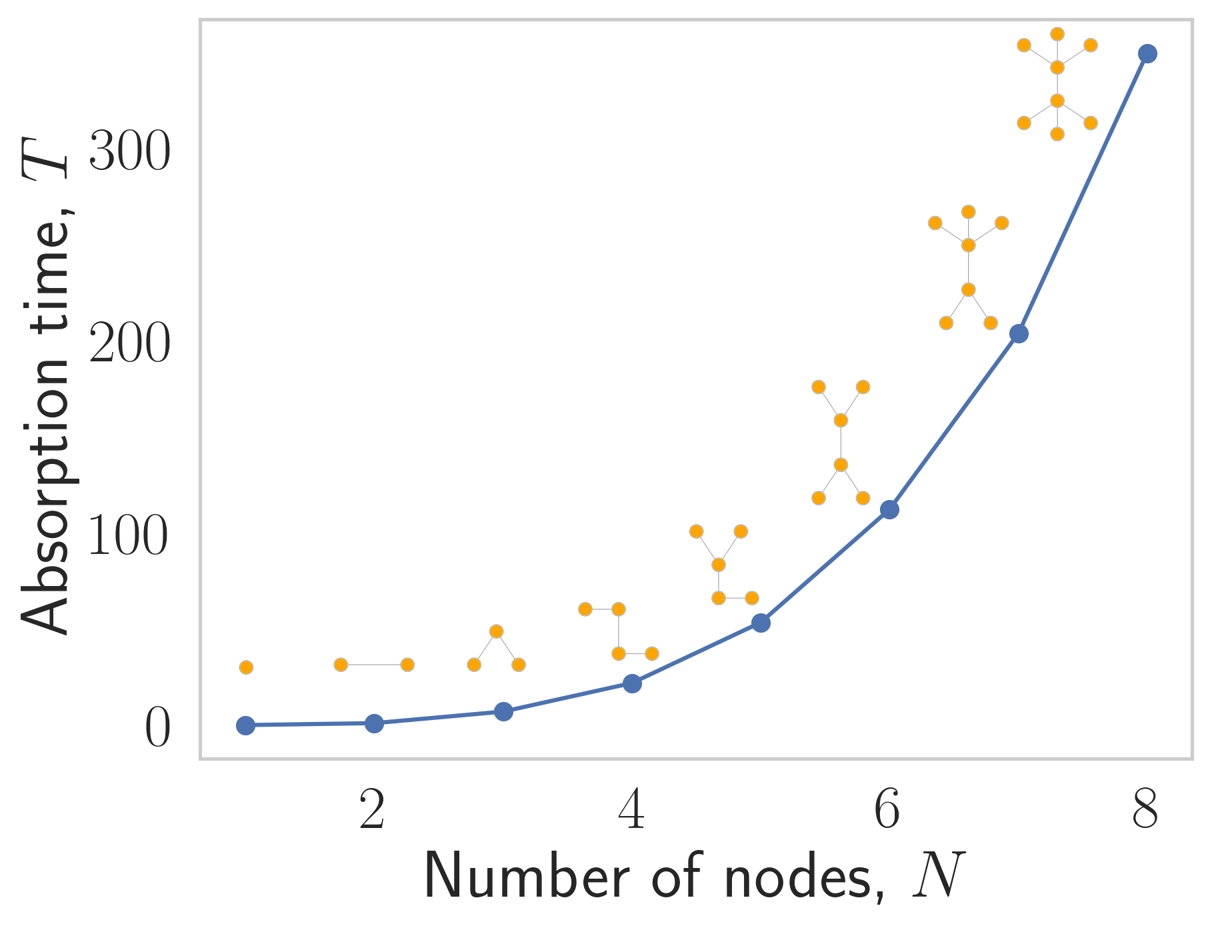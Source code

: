 <?xml version="1.0"?>
<!DOCTYPE ipe SYSTEM "ipe.dtd">
<ipe version="70218" creator="Ipe 7.2.26">
<info created="D:20240408162546" modified="D:20240411151603"/>
<bitmap id="1" width="1818" height="1394" BitsPerComponent="8" ColorSpace="DeviceRGB" Filter="FlateDecode" length="57799" encoding="base64">
eNrs3e17VIWdN/D/ZnHfA/8ASV/dosG6tt1tN7Dt3e1uA3QRn3BAa61tiLZVq26IterWhrRW
npMgiAIJIKCoSVBRwAmP8iCTAAlJZrzndq7ONXtOHiaTzEPOfD4XV64QZubM/DLfF3yv3znz
9dcAAAAAAAAAAAAAAAAAAAAAAAAAAAAAAAAAAAAAAAAAAAAAAAAAAAAAAAAAAAAAAAAAAAAA
AAAAAAAAAAAAAAAAAAAAAAAAAAAAAAAAAAAAAAAAAAAAAAAAAAAAAAAAAAAAAAAAAAAAAAAA
AAAAAAAAAAAAAAAAAAAAAAAAAAAAAAAAAAAAAAAAAACMI5lMXv/fhoeHbwEAAABQqOHh4UDf
kkwm1VAQAek4HwEAAACgmK5fv66GAm0qAAAAAFPSpoI2FQAAAIB8aFNBmwoAAABAPrSpoE0F
AAAAIB/aVIiG4eHhcLp99B4AAABAwcLba8PDw2ooiIB0wAPpTv/EWAAAAAAKpm8B6QYAAAAg
H/oWkG4AAAAA8qFvAekGAAAAIB/6FpBuAAAAAPKhbwHpBgAAACAf+haQbgAAAADyoW8B6QYA
AAAgH/oWkG4AAAAA8qFvAekGAAAAIB/6FpBuAAAAAPKhbwHpBgAAACAf+haQbgAAAADyoW8B
6QYAAAAgH/oWkG4AAAAA8qFvAekGAAAAIB/6FpBuAAAAAPKhbwHpBgAAACAf+haQbgAAAADy
oW8B6QYAAAAgH/oWkG4AAAAA8qFvAekGAAAAIB/6FpBuAAAAAPKhbwHpBgAAACAf+haQbgAA
AADyoW8B6QYAAAAgH/oWkG4AAAAA8qFvAekGAAAAIB/6FpBuAAAAAPKhbwHpBgAAACAf+haQ
bgAAAADyoW8B6QYAAAAgH/oWkG4AAACAYkulUjeGRq4NDqe/pr+fo69C3wJRJd0AAABA2Z06
l3h5e++a5/d/Z832//NfmzJ/0t+nf5L++elzibn1cvQtEFXSDQAAAJTRu73n7392X7ZBnehP
+jaH+y7MlRelb4Gokm4AAACgLBLXbzW+enjKHjX3z/pXj6TvVfkvTd8CUSXdAAAAQOmdPHvt
B490TKtKzfxJ3+tUxZ/4r2+BqJJuAAAAoMROnr2We33U6f5J37fCC1V9C0SVdAMAAACllLh+
q7Ct1MCGaiWf8q9vgaiSbgAAAKCUpnut1EmuoVqxr1HfAlEl3QAAAEDJvNt7flaq1Myf9KNV
5svUt0BUSTcAAABQMvc/u28W29T0o1Xmy9S3QFRJNwAAAFAap84lZrFKzfw5XZEfR6VvgaiS
bgAAAKA0Xt7eO+ttavoxK/CV6lsgqqQbAAAAKI01z++f9Tb14ee7KvCV6lsgqqQbAAAAKIFU
KvWdNdtnvU1NP2b6kSvtxepbIKqkGwAAACiBG0Mjs16lZv6kH7nSXqy+BaJKugEAAIASuDY4
XKQ2Nf3IlfZi9S0QVdINAAAAlIDdVO8BiADpBgAAAErAdVO9ByACpBsAAAAojTXP75/1NvXh
57sq8JXqWyCqpBsAAAAojZe39856m5p+zAp8pfoWiCrpBgAAAErj1LnErLepp88lKvCV6lsg
qqQbAAAAKJn7n903i1Vq+tEq82XqWyCqpBsAAAAomXd7z89im3q470Jlvkx9C0SVdAMAAACl
1Pjq4VmpUte/eqRiX6O+BaJKugEAAIBSSly/9YNHOmZYpaYfIf04Ffsa9S0QVdINAAAAlNip
c4nvrNlecJWavu+pivzwqSx9C0SVdAMAAACl997HFwveSq3wKvVrfQtEl3QDAAAApffilp7C
rpVaySf4Z+lbIKqkGwAAACix6zdH7n5w27R61Puf3Xe478JceYH6Fogq6QYAAABK7K+7Pw33
pbEXuh5+viv3eqrp79M/eXl77+mKP7U/QN8CUSXdAAAAQCmNjI794JH2QJX63Yd3DN0aTf9r
KpW6MTRybXA4/TX9/Rx9jfoWiCrpBgAAAEpp58HT4cXUP3Ucj9Jr1LdAVEk3AAAAUDLJZOon
v94VqFKX3L/12uBwlF6mvgWiSroBAACAkjnUcz68mPr86x9E7GXqWyCqpBsAAAAomfue2Ruo
Uhev2nT+8vWIvUx9C0SVdAMAAAClcfzUlfBi6q9efjd6r1TfAlEl3QAAAEBpPP7SoXCb+mn8
avReqb4Fokq6AQAAgBI48+Xg7auCVepDz+2P5IvVt0BUSTcAAABQAs+0vR9eTD1y/EIkX6y+
BaJKugEAAIBiu5oYqrtvS6BK/en6t1KpVCRfr74Fokq6AQAAgGJ7eXtveDF19+F4VF+vvgWk
GwAAAKAAN4dH71mzPVCl1v+8c3QsGdWXrG8B6QYAAAAowKZ3Pgsvpr7x9mcRfsn6FpBuAAAA
gOkaHUvW/7wzUKXe89C2G0MjEX7V+haQbgAAAIDp2nMkHl5MfXl7b7Rftb4FpBsAAABgWlKp
1E/XvxWoUu9cveVqYijaL1zfAtINAAAAMC1Hj18ML6Y+vfH9yL9wfQtINwAAAMC0rHl+f6BK
vX3Vpv6LA5F/4foWkG4AAACA/J3o/yq8mPrYiwer4bXrW0C6AQAAAPLX+MrhcJvad/JKNbx2
fQtINwAAAECezl++vnhVsEpd/fTeKnn5+haQbgAAAIA8vfD6B+HF1AMfnauSl69vAekGAAAA
yMe1weEl928NVKk/fmJXMpmqkgnoW0C6AQAAAPLxWufH4cXUzoOnq2cC+haQbgAAAIApDd0a
/V5sR6BK/f669pHRseoZgr4FpBsAAABgStu7ToYXU9t2fVJVQ9C3gHQDAAAATG4smfrh4zsD
VerdD24dvDlSVXPQt4B0AwAAAExu37Ez4cXUls0fVdsc9C0g3QAAAACTSKVSP/vN24Eq9Y57
N3959Wa1jULfAtINAAAAMIkPT1wKL6Y+9drRKhyFvgWkGwAAAGAS65q7w23qqXOJKhyFvgWk
GwAAAGAip84lwlXquubu6pyGvgWkGwAAAGAiT712NNymfnjiUnVOQ98C0g0AAAAwri+v3rzj
3s2BKnXlb95OpVLVORB9C0g3AAAAwLhaNn8UXkzdd+xM1Q5E3wLSDQAAABA2eHPk7ge3BqrU
Hz6+cyyZqtqZ6FtAugEAAADC2nZ9El5M3bb/ZDXPRN8C0g0AAAAQMDI69v117YEq9XuxHUO3
Rqt5LPoWkG4AAACAgM6Dp8OLqa91HK/ysehbQLoBAAAAciWTqX//1a5Albrk/q3XBoerfDL6
FpBuAAAAgFwHPzoXXkx94fUPTEbfAtINAAAAkGv103sDVeriVZvOX75uMvoWkG4AAACArL6T
V8KLqb9+5bDJfK1vAekGAAAAyPGLPxwMt6kn4l+ZzNf6FpBuAAAAgL/rvzhw+6pglfrQc/tN
JkPfAtINAAAAkPFM2/vhxdSjxy+aTIa+BaQbAAAAIO1qYujO1VsCVepP17+VSqUMJ0PfAtIN
AAAAkPby9t7wYupbR+Imk6VvAekGAAAAuDE0cs+a7YEqtf7nnaNjScPJ0reAdAMAAAC88fZn
4cXUTe98ZjK59C0g3QAAAECVGx1L1v+8M1Cl3rNm+83hUcPJpW8B6QYAAACq3FtH4uHF1Je3
95pMgL4FpBsAAACoZqlU6qfr3wpUqXX3bbmaGDKcAH0LSDcAAABQzY4cvxBeTH2m7X2TCdO3
gHQDAAAA1eyh5/YHqtTbV23qvzhgMmH6FpBuAAAAoGp9Gr8aXkx9/KVDJjMufQtINwAAAFC1
fvXyu+E29fipKyYzLn0LSDcAAABQnc5fvr54VbBKve+ZvSYzEX0LSDcAAABQnZ5//YPwYurB
j86ZzET0LSDdAAAAQBW6Nji85P6tgSr133+1K5lMGc5E9C0g3QAAAEAVeq3jeHgxdefB0yYz
CX0LSDcAAABQbYZujX734R2BKvUHj7SPjI4ZziT0LSDdAAAAQLXZtv9keDH1L7s/NZnJ6VtA
ugEAAICqMjaW/OHjOwNV6t0Pbhu8OWI4k9O3gHQDAAAAVWXv+2fCi6ktmz8ymSnpW0C6AQAA
gOqRSqVWPrUnUKXece/mS1/dNJwp6VtAugEAAIDq8cGJL8OLqU+9dtRk8qFvAekGAAAAqsfa
5u5wm3r6XMJk8qFvAekGAAAAqsTJs9fCVeojGw6YTJ70LSDdAAAAQJV48k9Hwm3qh59dMpk8
6VtAugEAAIBq8OXVm3fcuzlQpf7sN2+nUinDyZO+BaQbAAAAqAYtmz8KL6buP3bWZPKnbwHp
BgAAACJv8Matux/cGqhSf/T4m2NJi6nToG8B6QYAAAAir23XJ+HF1O1dJ01mWvQtIN0AAABA
tN0aGfv+uvZAlfrPa3cMj4wZzvQmqW8B6QYAAAAirePA6fBi6mudH5vMdOlbQLoBAACACEsm
Uz9+YlegSr3rga2J64qCadO3gHQDAAAAEXbgo3PhxdQX/vaByRRA3wLSDQAAAETY6qf3BqrU
xas2nb983WQKoG8B6QYAAACiqvfk5fBiauMrh02mMPoWkG4AAAAgqh578WC4TT3R/5XJFEbf
AtINAAAARFL8wkC4Sl3z/H6TKZi+BaQbAAAAiKSnN74fblOPfnzRZAqmbwHpBgAAAKLnSmLo
ztVbAlVqQ9NbqVTKcAqmbwHpBgAAAKLnj9t6w4upe47ETWYm9C0g3QAAAEDE3BgaueehbYEq
deljnaNjScOZCX0LSDcAAAAQMW+8fSK8mLr5nc9MZob0LSDdAAAAQJSMjiXrH+0IVKnfWbP9
5vCo4cyQvgWkGwAAAIiS3Yfj4cXUV3b0mczM6VtAugEAAIDISKVS/9m4O1Cl1t235erAkOHM
nL4FpBsAAACIjMN9F8KLqc+0vW8ys0LfAtINAAAARMZDz+0PVKm3r9p05stBk5kV+haQbgAA
ACAaPvniangx9fGXDpnMbNG3gHQDAAAA0fDEy++G29Tjp6+YzGzRt4B0AwAAABFw7tL1xauC
Ver9z+4zmVmkbwHpBgAAACLgub8eCy+mHuo5bzKzSN8C0g0AAADMddcGh5fcvzVQpf7k17uS
yZThzCJ9C0g3AAAAMNf9qeN4eDH1zUOnTWZ26VtAugEAAIA5bejW6Hcf3hGoUn/wSPvI6Jjh
zC59CxPp6elpbW1taGioq6ubP3/+P3wj/U36r+kfpv8pHo8X9Ql0dXXFYrH6+vpFixblHrqx
sTH93Ir98st7dOkGAAAA8rdt3+fhxdS/7v7UZGadvoWARCLR3NycqRCnlL5Za2vrrD+H9BPI
9rfpQ8RiscZvNDQ05P68GIcu+9GlGwAAAJiWsbHkv/1iZ6BKvfvBbddvjhjOrNO3kKu5uTm3
LK2vr0//pKurK/6Nnp6e9vb2cNc6f/789M9n5Qmkj5VtLBsaGsZdf03fJv3Esq3mLK7Ilvfo
0g0AAAAUYO97Z8KLqS9u6TGZYtC3kBGPx7MdaUNDQ1dX1+S3T98g0KnW19fP8Dk0NjZm69kp
n0Bra2v20LPS5Zb36NINAAAAFCCVSq18ak+gSr1z9eZLX900nGLQt/D1N5dIzexk1tXVTWvZ
Mn37wIn/iUSisOcQi8WyZWaez6G9vT176Bmed1/eo0s3AAAAUJhjn34ZXkz9zZ+PmkyR6FuI
x+OZSrCxsbGAuwc2VNN/LeBBcq8wMK3PeMrdEZ1yobQyjy7dAAAAQMHW/nd3uE09fT5hMkWi
byGzX9rc3FzY3bu6ugIfTRWLxQp+hAKeRvYqpmkFXMW0vEeXbgAAAKBgJ89eC1epj2w4YDLF
o2+pcpntyhle8jSwnjrdDc/s3efPn1/A0dPHmsm1W8t7dOkGAAAACtb0pyPhNvWjzy6ZTPHo
W6pcpkuc4VJl9vObClhPzb1vwfuxuQui0/pMqPIeXboBAACAgl28emPxvZsDVep//fbtVCpl
OMWjb6lmuXuVBXwEVVb4ZP+0PO+be5eCP8Eq9wOh0q8i/zuW9+jSDQAAABRsw6aPwoup+z84
azJFpW+pZrkfojSTs92zn2M13ZP9cz/+aYY9ZO6h8/xAqPIeXboBAACAgg3euPXtB7YGqtQf
/fLNsaTF1OKKQN/S29u7cOHC2traFStWtLS0dHd39/f3+83mI3yGfsHnqhf2OPPnz5/5ifYZ
mc/Smtb1S8t7dOkGAAAACrbxzU/Ci6k7uk6aTLFFoG/ZsGHDvHnzbgvJ9qudnZ361XHFYrFw
C1pYr1hAmxq4zsAMVzoDr2XK25f36NINAAAAFP5f/pGxf1nXHqhS/3ntjuGRMcMp+vAj1KbO
Cxm3X21qatKvZoTP9C+4VyzgcQIN5Aw/CSvwWqbscst7dOkGAAAACtZx4FR4MbV158cmUwIR
3k2dN4FAv7py5cq+vr7q/O0nEoncs93TFi1aVNjjhNvUKfvJ9LFmcZ8zsGva0NBQyUeXbgAA
AKAwyWTqx0+8GahS73pga+K6//WXQvR2U7PfLF26dP369el/3fiN9DexWGz58uV1dXULFizI
7VdXrFhRtW+AeDxeX1+f+fyphoaGwj7XvqurK9ymTnmvmbe4uQKN7pQPWN6jSzcAAABQmO4P
z4UXU//7jQ9NpjQitpuaaUeXL18+MDAw5R17e3s7Ojo2btyYz42ZRPiKAVN+ElOggJ2VT24K
PIdJmuHyHl26AQAAgILd+7t3AlXq4ns3X7hyw2RKI2K7qemvTU1Nfq0l1tDQEOgSW1tbJ79L
c3PzrJ8aH7hqwSQXbi3v0aUbAAAAKEzvycvhxdTGVw+bTMlErE2tra31Oy29QJU6f/78Ke+S
ubxAViwWm/nTCFwKtbm5uTKPLt0AAABAYR578WC4Tf2s/yuTKZnItKmZQrWtrc3vtMTa29un
u5j6dWiTc1a6x0BHOsnGaXmPLt0AAABAAeIXBsJV6sPPd5lMKUWsTR0cHPQ7LbFAi5jnBzAV
UMBOKXDBgUmeSXmPLt0AAABAAX7X+l64TX3v44smU0pROtPfaf6lF15MjcfjU94rkUiUoM+c
6IID5T26dAMAAAAFuHzt5p2rtwSq1OVNe1KplOGUUpTa1GXLlvmFlljglPn29vZ87hWPxwN9
Zp53nFwsFgs8bAUeXboBAACAAry0tSe8mLrnaL/JlFiU2tS1a9f6hZZSYBsz/0+xT9+yjH1m
eY8u3QAAAMB03RgaueehbYEqddljnaNjScMpsSi1qU1NTX6hJdPY2Jh7VntPT0/+9w1fH2BW
+szcpzTJZQfKe3TpBgAAAKbrb3tOhBdTN+/9zGRKL0ptaktLi19oCcTj8dxPnmpoaEgkEtN6
hObm5kDxmP9e6yTCfea4HW95jy7dAAAAwLSMjCb/9dGOQJX6nTXbbw6PGk7pRalNbWtr8wst
nkQi0d7ennt2f319fWGFYcn6zHEftrxHl24AAABgWnYf/iK8mPrqjj6TKQttKuNqbm6OxWIN
DQ319fV1dXW5nzaV/mtjY+NMTmPXpko3AAAAkI9UKvUfjbsDVWrdfVu+Ghg2nLLQphKWSCT+
YWKLFi1qaGhobm4u+Ez2IhWPeT5seY8u3QAAAED+DvddCC+mPvuXYyZTLtpU8hePx7u6upqb
mxctWpRtVtN/ne51U0vWZ4778VLlPbp0AwAAAPl78Pf7A1Xq7as2nf1y0GTKRZtKYbq6unJP
/29ubs7/vtpU6QYAAACm9MkXV8OLqb/84yGTKSNtKjOR+6FUixYtyvPcf2f6SzcAAAAwpSf+
+G64Tf349BWTKSNtKjNUX1+fWyG2trZOeRdtqnQDAAAAkzt7aXDxqmCVev+z+0ymvLSpzFz2
Mqp5FqraVOkGAAAAJvf7vx4LL6Ye6j1vMuUVpTa1paXFL7Qs2tvbp3XJ0Obm5mJcYjTcZ457
5YHyHl26AQAAgCldGxxect+WQJX6k1/vTiZThlNeUWpTm5qa/ELLpa6uLtAlxuPxiW5cpD4z
FouVsU3N8+jSDQAAAEzpf9qPhxdT3zz0hcmUXZTa1GXLlvmFlktra2ugS6yvr8//xkXqM8dt
dMt7dOkGAAAAJjc0PPrdh7cHqtQfPNIxMpo0nLKLUpua9uSTTw4ODvq1ll4ikfiHkIkuHBq+
MkA+n101pXCfmX5WlXZ06QYAAAAmt3Xf5+HF1Nff+tRkKkGU2tRsp7ps2bKWlpa+vj6/31IK
n+w/0XpqT09PMfrMhoaGwMNW4NGlGwAAAJjE2Fhy2S92BqrUf3po2/WbI4ZTCSK2mzrvG7fl
0KyWTHg5c6L9zHg8HrhZc3PzzJ9AoM+cP3/+uDcr79GlGwAAAJjEO+/1hxdT/7Clx2QqRCR3
U+flmBPNaiwWy1ymYE6/l8LXI53kkqSBmzU2Ns78CQSWYxctWjTRLct7dOkGAAAAxpVKpVY8
tSdQpd65evPlazcNp0JErE0NN6hzolmtqalJP72FCxfO6fdSV1dXuE2dqKicP39+7s1isdjM
n8CiRYtyH7OhoWGiW5b36NINAAAAjOvYJ1+GF1N/++f3TKZyRLJNnahBrdhmNdOmpp9JKQ/a
09NTX1+fOSe9oaFh5h+ZFL4e6SSlYubQs9s9BjrSSc7fL+/RpRsAAAAYV+yFrnCb+sX5hMlU
jsif6T+tZnXhwoVlaVYXLFhQ4jY13HzOnz9/hoVq+Hqkk3wQVWNjYz43m5bAobu6uia6ZXmP
Lt0AAABA2Mmz18JV6qMtB0ymokT+U6hm3qz29/cX+yWUvk0NLGfOyjrluLupExWVgYuszvwq
o4lEIp8PwKqEo0s3AAAAENb0P0fCbWrP55dNpqJEbDd16dKldXV141amM2xWV6xY0dbWVqRm
NdOmlvK6qYHT0mdlRXPc66ZOdEnS8CLrDF9RoMtNv8BJblzeo0s3AAAAEHDxyo3F924OVKmr
fvtOKpUynIoSpTZ17dq1mZ8MDAx0dHTEYrHM9Ujzb1YnuU1Rm9XSt6n/MJ4ZXj60vb19Wvuu
gY9tisfjMzl6YN10ytdS3qNLNwAAAJCredOH4cXUrg/OmkyliVKb2tbWFv7XOdGsZh6ztra2
ZEMLdIkZra2tM0p9c3P4Mdvb2ye6feDipTO80Oh0H628R5duAAAAIGvgxq1vP7A1UKX+31++
OZa0mFpxIt+m/q93ZqU2q6VvU8PXTZ35JzE1NDSE29RJbh84O76xsXEWX9GUty/v0aUbAAAA
yGp98+PwYuqO7lMmU4Gqqk3NVTnNajweL32bmtkjXbRoUewbk2yQ5i98LdYpG9rcu8zwo6AK
ONG+vEeXbgAAAOD///99ZOxf1rYHqtT0T4ZHxgynEn9f1dqm5hq3WZ3k06lmt1lNHzpz+yVL
lpRsaNmPYZqtj54Pf6j95Kf5Z6Rnnnv7gp9M4AOw8jzRvrxHl24AAAAgrb37VHgxtfXNj02m
MmlTA7LNal1dXWma1aVLl5a+Tf367yenz/AM96zAhUPT0gOc8l6BDrbgC7fm9qL5HLcSji7d
AAAAwFgy9X9/+WagSv32A1sHbvgvfIXSpk5iYGCgu7t7/fr1RWpWlyxZkv6avUGJ29TshUPT
38z80cKn+RewIFrwtVsLXg0t79GlGwAAAKpc94dnw4upzW98aDIVS5uap2I0qwElblO//vtC
6fz582d4vn9ra2ugSs3/2qGBBdF4PD6To0+3ES3v0aUbAAAAqlkqlVr1u3cCVeriezdfvHLD
cCqWNrUAs9is5t649G1q2qJFizKfwVRAkZiRvQRrwWe7t7e3z6QOza7FFlYLl/fo0g0AAABV
q+fzy+HF1PWvHjGZSqZNnaFZaVbL2KYmEon0M8+UgQWcpZ6+e6aPzUr/tYBSMfeM+2ldvzT3
jlN+6FVlHl26AQAAoDr9vOVguE39/Mw1k6lkUWpTW1payvtMCmtWy9umfp1TqGbO0M9/STV9
y0CVmn6cgvcz04fOPk6el3Jtbm6e+WdIVcLRpRsAAACqzRfnE+Eq9eEXukymwmlTiyT/ZrXs
bWpGbjdYX18/5Z5q7u0zYrHYDJ9D7qrntJ7ArJSZ5T26dAMAAEBV+V3re+E29f1PLppMhYtS
m9rU1FSZz3DcZrVCzvTP1dPTU19fn1uQpv/a2NjY3t7e1dWV/tf01/T3DQ0N2YuFZldSZ+uz
7NOPn33wWCw27qJs+plkl2kXLVqU5ypp5R9dugEAAKBKXL52887VmwNV6vIn96RSKcOpcFFq
U9euXVv5zzbbrNbU1FTCp1CFxePx3C3NydXV1c369UITiURjY2PuIdLPp/kb6W+y1xaYP39+
MZZCy3t06QYAAIBq8NLWnvBi6ttH+02m8kWpTV22bNnceuY9PT2LFi3KFqoV0qbmPr3m5ub6
+vq6urrsxmb6Cad/0tDQ0N7eXuyPsE8fIhaLZY+e/po5emNj42ytwlbs0aUbAAAAourG0Mg/
PbQtUKUue6xzbCxpOJUvMm1qplCdc/NPJBLZS6dWWpuKdAMAAACz7vW3ToQXU7fs/dxk5oSI
tan9/XNvIzoWi2WevDYV6QYAAIBoGxlN/uujHYEq9bsPbx8aHjWcOSFibWpbW9uc+xV0dHRo
U5FuAAAAqAa73v0ivJj6anufycwVUbpu6hw9WT4ej2tTkW4AAACIvGQy9R+NuwNV6pL7tnw1
MGw4c0XE2tT01wMHDsyt5z8wMJB55rW1td6QSDcAAABE1bu958OLqb//yzGTmUMi1qam3XXX
XXPut6BNRboBAAAg8h74/b5AlXr7qk1nLw2azBwSpTY1u5765JNPzq2XoE1FugEAACDaPj59
JbyY+sQf3zWZuSV6Z/rPxY+jWrBgQfppL1y40BsS6QYAAIBI+uUfD4Xb1E++uGoyc0sE+paN
Gzdmd1Pn6IaqNhXpBgAAgAg7e2nw9lXBKvWB3+8zmTknAn3LwMBAXV1d5qKpgUL1rrvuOnPm
TOW/hEybmn7C3pBINwAAAETP7/9yLLyYerjvgsnMOZHpW+LxeGNjY01NTW6tmvlm3bp1g4MV
fTnfzNPWpiLdAAAAED1fDQzX3bclUKX+R+PuVCplOHNO9PqW3t7e9evXZ2vVbLO6bt26vr6+
ynzO2lSkGwAAAKLq1fa+8GLqrne/MJm5KMJ9S29vb2NjY+Yk+mynumTJkgr8gKqGhgbXTUW6
AQAAIHqGhke/+/D2QJX6r492jIwmDWcuqoa+pbe3NxaLBWrVlStX7ty5s0Ke4cDAQEdHR/p5
ekMi3QAAABAlW/Z+Hl5Mff2tEyYzR1VV3xKuVRcuXFj5V1UF6QYAAIC5aGwsueyxzkCV+k8P
bbsxNGI4c1R19i3d3d3ZWvW2225bu3atdwLSDQAAAMyut4/2hxdTX9raYzJzV5X3Ld3d3evX
r3eKPdINAAAAzK5UKrX8yT2BKvXO1ZsvX7tpOHOXvgWkGwAAAJh1739yMbyY+rvW90xmTtO3
gHQDAAAAs+7hF7rCbWr8woDJzGn6FpBuAAAAYHZ9fuZauEr9ectBk5nr9C0g3QAAAMDsWv/q
kXCb2vP5ZZOZ6/QtIN0AAADALLp45cbiezcHqtRVv3snlUoZzlynbwHpBgAAAGZR8xsfhhdT
uz88azIRoG8B6QYAAABmS+L6rbse2BqoUn/8xJtjSYupUaBvAekGAAAAZkvrzo/Di6nt3adM
Jhr0LSDdAAAAwKwYHhn7l7XtgSo1/ZNbI2OGEw36FpBuAAAAYFbs6D4VXkzd+OYnJhMZ+haQ
bgAAAGDmxpKpH/3yzUCV+u0Htg7e8P/x6NC3gHQDAAAAM9f1wdnwYmrzpg9NJkr0LSDdAAAA
wAylUqlVv30nUKUuvnfzxSs3DCdK9C0g3QAAAMAM9Xx+ObyY2vQ/R0wmYvQtIN0AAADADD3a
ciDcpp48e81kIkbfAtINAAAAzMQX5xPhKjX2QpfJRI++BaQbAAAAmInf/vm9cJt67JMvTSZ6
9C0g3QAAAEDBLl+7eefqzYEqdcVTe1KplOFEj74FpBsAAAAo2B+29IQXU995r99kIknfAtIN
AAAAFOb6zZF/emhboEpd9oudY2NJw4kkfQtINwAAAFCY19/6NLyYunXf5yYTVfoWkG4AAACg
ACOjyR880hGoUr/78Pah4VHDiSp9C0g3AAAAUIA3D30RXkz9n/bjJhNh+haQbgAAAGC6ksnU
T369O1ClLrlvy7XBYcOJMH0LSDcAAAAwXYd6z4cXU3//12MmE236FpBuAAAAYLruf3ZfoEpd
vGrT2UuDJhNt+haQbgAAAGBajp++El5MfeLld00m8vQtIN0AAADAtDz+0qFwm/rJF1dNJvL0
LSDdAAAAQP7Ofjl4+6pglfrg7/ebTDXQt4B0AwAAAPl79i/Hwouph/sumEw10LeAdAMAAAB5
ujowVHfflkCV+p+Nu1OplOFUA30LSDcAAACQp1d39IUXU3cf/sJkqoS+BaQbAAAAyMfN4dHv
rNkeqFL/9dGOkdGk4VQJfQtINwAAAJCPzXs/Cy+m/m3PCZOpHvoWkG4AAABgSqNjyaWPdQaq
1Hse2nZjaMRwqoe+BaQbAAAAmNKeo/3hxdSXtvaYTFXRt4B0AwAAAJNLpVLLm/YEqtQ7V2+5
fO2m4VQVfQtINwAAADC59z6+GF5M/V3reyZTbfQtIN0AAADA5B5+vivcpsYvDJhMtdG3gHQD
AAAAk/is/6twlfrYiwdNpgrpW0C6AQAAgEk0vno43Kb2nrxsMlVI3wLSDQAAAEzkwpUbi+/d
HKhS7/3dOyZTnfQtZVFbW7twPMuWLdu5c6f5IN0AAABQIf77jQ/Di6ndH54zmeqkbymLBQsW
zBvPbX+3YsWKzs5Og0K6AQAAoIwS12/d9cDWQJX64yfeTCZThlOd9C1lsWDBgtvGo1ZFugEA
AKBy/Hnnx+HF1I4Dp0ymaulbymKiNlWtinQDAABAhRgeGfvntTsCVeq/rGu/NTJmOFVL31IW
2TZ1kpP9x61V//Ef/3FwcNAAkW4AAAAoth1dJ8OLqW27PjGZaqZvKYtAm5r5Jv11+fLlgUuq
BprV9FdtKtINAAAAxTaWTP3o8TcDVeq3H9g6eMN/rquavqUswmf6Z5rSzL8ODAx0dHSsX7++
rq4uvLmqTUW6AQAAoNj2f3A2vJi6YdNHJlPl9C1lMX/+/HHP8R/3xvF4fOPGjbFYrKamJn0z
bSrSDQAAAEWVSqV+9pu3A1XqHfduvnj1huFUOX0LSDcAAACQ68PPLoUXU5v+dMRk0LeAdAMA
AAC5HtlwINymnjx7zWTQt4B0AwAAAFmnzyfCVera/+42Gb7Wt4B0AwAAADl+8+ej4Tb12Kdf
mgxf61tAugEAAIC/u/TVzTtXbw5UqSuf2pNKpQyHr/UtIN0AAADA3724pSe8mLr3vTMmQ4a+
BaQbAAAASLt+c+TuB7cFqtR/+8XOsbGk4ZChbwHpBgAAANL+uvvT8GLqtn2fmwxZ+haQbgAA
AGBkdOwHj7QHqtTvPrxj6Nao4ZClbwHpBgAAAN48dDq8mPqnjuMmQy59C0g3AAAAVLlkMvWT
X+8KVKlL7t96bXDYcMilbwHpBgAAgCp3qOd8eDH1ub8eMxkC9C0FGBwc7O7ubmlpaWpqWrFi
xZIlS2q/0dbWNq0H6evr6+zsTH9jpEg3AAAAlNH9z+4LVKmLV206d+m6yRCgb8lfZ2fn2rVr
a2trbwuZN29e+mtLS8uUD7J06dKFCxfm3nflypVmi3QDAABAuRw/dSW8mPqrl981GcL0LVMa
HBxcu3ZttgKdFzKtNrW1tTV89wMHDpgz0g0AAABl8fhLh8Jt6qfxqyZDmL5lck1NTYES9bbx
5N+mptXX1wfu+61vfcuokW4AAAAovTNfDt6+KlilPvTcfpNhXPqWifT19WVO6g+XqLkrqdPd
TU1LJBK598p8ndY1V0G6AQAAYFY80/Z+eDH1yPELJsO49C3j6u7uzl06DZSo49aq+bepaY2N
jYFHrq2tNXakGwAAAErp6sBQ3X1bAlXqT9e/lUqlDIdx6VvCMlVqtu0MnOOf/WtNTU3uD6fV
pg4MDITXU/v6+rwhkW4AAAAomVd29IUXU3cfjpsME9G3BAwMDCxYsCDQneZ+H4vFOjo60jdL
37jgNjWtoaEhcPd169Z5QyLdAAAAUBo3h0e/s2Z7oEqtf7RjdCxpOExE3xKwdOnS3Gui5n6/
fv36TImaNZM2tbu7O7ye6g2JdAMAAEBpbH7ns/Bi6htvnzAZJqFvydXb2xv4eKnM93V1dfH4
ODveM2lTs3fP/drf3+89iXQDAABAsY2OJZc+1hmoUu95aNuNoRHDYRL6llzLly8PN5zLli2b
6PYzbFOze7DZR2hra/OeRLoBAACg2PYciYcXU/+4rddkmJy+JVduiZr5pra2dsrbF9ymbtiw
IfAIK1as8J5EugEAAKCoUqlUQ9NbgSr1ztVbriSGDIfJ6VuyOjo6woupfX19k9xlhm1q9tKp
2WsLLFmyxHsS6QYAAICiOvrxxfBi6tMb3zcZpqRvyYrFYoF2dJJz/DNm2KZmL9Oa5yosSDcA
AADM3Jrn94fb1PiFAZNhSvqWrLq6uulexXSGbWo8Hg+0qQsXLvSeRLoBAACgeE70fxWuUh97
8aDJkA99S1ZNTU1usTnlaf5fz7hNHRgYCF9bwHsS6QYAAIDiaXzlcLhN7Tt5xWTIh74lK1xs
Dg4O5nMXu6lINwAAAMwJ5y9fX7wqWKWufnqvyZAnfUvWggULArup/f39k9/Fp1Ah3QAAADCH
vPC3D8KLqQc+Omcy5EnfkhW+bmp3d/fkd5lhm7p+/frAI6xYscJ7EukGAACAYrg2OLzk/q2B
KvXHT+xKJlOGQ570LVlLly4NdJtNTU2T32WGbWr4Sq1THhGkGwAAAArzWufH4cXUjgOnTYb8
6VuyYrFY4CqmtbW1k99lJm1qb29v+EqtU27DgnQDAABAAYZHxr4X2xGoUr+/rv3WyJjhkD99
S1b2Kqa5X9va2ia5y0za1NwLC/gIKqQbAAAAimp718nwYmrbrk9MhmnRt+TK/SCqbMM5ODg4
0e0LblM3btwYbm7Xrl3rDYl0AwAAwKwbS6Z+9PibgSr17ge3Dt4cMRymRd+Sq7GxMVBypt11
110T3b6wNjV3CTb3cH19fd6QSDcAAADMuv3HzoYXU1s2f2QyTJe+JVc8Hh+357zrrrvOnDkT
vn0BbWr2cqmBxdRly5Z5NyLdAAAAMOtSqdTPfvN2oEq9497NX169aThMl74loLm5OVCoZgvP
nTt3Bm483TZ1w4YNgcXX7F/7+/u9G5FuAAAAmHUfnrgUXkx98k9HTIYC6FvCFi1alO1IA33p
ypUrcy+jmn+b2tfXt2zZsomq1KamJm9FpBsAAACK4ZENB8Jt6qlzCZOhAPqWsJ6entzOM1CZ
ZjrVAwcOfJ1fm9rd3Z3pUcNVasaSJUu8D5FuAAAAKIbT5xLhKnVtc7fJUBh9y7i6urpym9Lc
VdLcIjSwYtrS0tLf39/X19fZ2Zn+PluiBm6Z+8i1tbWmjXQDAABAkTz12tFwm/rBiS9NhsLo
WybS3t4+bqGa+9eA20LGvWNulTowMGDUSDcAAAAUw6Wvbt5x7+ZAlbryN2+nUinDoTD6lkl0
dXUtWLAgcNZ/eDd1EpPUqnV1dapUpBsAAACKp2XzR+HF1L3vnzEZCqZvmVwikaivr8+zQZ1k
NzWwnupjp5BuAAAAKKrBmyN3P7gtUKX+8PGdY2NJw6Fg+pZ8NDc3T3crdaIN1Zqamu5uFzpG
ugEAAKC4/rL70/Bi6rb9J02GmdC35GlgYKC5uTlz4v+4a6jhz6gK/Lympmbjxo0miXQDAABA
sY2Mjn1/XXugSv1ebMfQrVHDYSb0LdPV2tq6dOnSyc/xD/zr8uXLOzo6jA7pBgAAgNLYefB0
eDH1tY7jJsMM6VsK1tvbu2HDhuXLl9fV1dXU1GTXVtPfp3+S/vn69evTtzEopBsAAABKKZlM
/fuvdgWq1CX3b702OGw4zJC+BaQbAAAAouTgR+fCi6nPv/6ByTBz+haQbgAAAIiS+57ZG6hS
F6/adP7ydZNh5vQtIN0AAAAQGX0nr4QXU3/9ymGTYVboW0C6AQAAIDJ+8YeD4Tb1RPwrk2FW
6FtAugEAACAa+i8O3L4qWKU+9Nx+k2G26FtAugEAACAanml7P7yYevT4RZNhtuhbQLoBAAAg
Aq4mhu5cvSVQpf50/VupVMpwmC36FpBuAAAAiICXt/eGF1PfOhI3GWaRvgWkGwAAAOa6G0Mj
96zZHqhS63/eOTqWNBxmkb4FpBsAAADmujfe/iy8mJr+ockwu/Qt+ejv7+/u7m5ra2v6xtri
WLdunVEj3QAAADBdo2PJ+p93BqrUe9ZsvzE0YjjMLn3LJPr6+tauXVtbW3tb8c2bNy/91cyR
bgAAAJiut47Ew4upL2/vNRlmnb5lXP39/cuWLcv2nKWhTUW6AQAAYLpSqdRP178VqFLvXL3l
amLIcJh1+paw7u7u3B71tpLQpiLdAAAAUICjxy+GF1OfaXvfZCgGfUtApkoN9Kgl2ErVpiLd
AAAAUICHntsfqFJvX7Wp/+KAyVAM+pZcAwMDCxYsyPaopTzHX5uKdAMAAMB0nYh/FV5M/cUf
DpoMRaJvyRWLxbLdZrjwdKY/0g0AAAAV5devHA63qcdPXTEZikTfkmvcKrVke6raVKQbAAAA
8nf+8vXFq4JV6uqn95oMxaNvyero6Ai3qdkqdenSpRs3bozH4wMDLruBdAMAAED5vfD6B+HF
1IMfnTMZikffkhU4zT/boy5YsKC7u9tbBekGAACAynFtcHjJ/VsDVeq//2pXMpkyHIpH35K1
dOnS3A+EynyzcOFCy6hINwAAAFSa1zqOhxdTOw+eNhmKSt+SVVNTk/uBUJmvnZ2d3iRINwAA
AFSUoVuj34vtCFSp31/XPjI6ZjgUlb4la8GCBbflyCymeocg3QAAAFBptu0/GV5M/cvuT02G
YtO3ZOWupGa+NjU1eYcg3QAAAFBRxpKpHz6+M1Cl3v3g1sGbI4ZDselbsnJ3U53mj3QDAABA
Zdp37Ex4MbVl80cmQwnoW7Ky103Ntql9fX3eIUg3AAAAVI5UKrXyqT2BKvWOezdf+uqm4VAC
+pas5cuXZ0rUbJva39/vHYJ0AwAAQOX44MSX4cXUp147ajKUhr4la+PGjdpUpBsAAAAq2brm
7nCbeupcwmQoDX1LVjweD7Sp3d3d3iFINwAAAFSIU+cS4Sp1XbMCh9LRt+Sqr6/P9KiZry++
+KJ3CNINAAAAFeKp146G29QPT1wyGUpG35Krq6srdz114cKF3iFINwAAAFSCL6/evOPezYEq
9We/eTuVShkOJaNvCbCeinQDAABABWrZ/FF4MXXfsTMmQynpWwLi8fiCBQtyr566c+dO7xOk
GwAAAMpo8ObI3Q9uDVSpP3x851jSYiolpW8JC5zvb0MV6QYAAIDyatv1SXgxdXvXSZOhxPQt
42ptbQ0Uqt/61rcsqSLdAAAAUHojo2PfX9ceqFK/F9sxPDJmOJSYvmUizc3NuYVq5vuFCxeu
Xbu2s7Ozv7/fiJBuAAAAKIHOg6fDi6mvdX5sMpSevmUSuaf853aquWpra5csWbJslpg50g0A
AAC5ksnUj5/YFahS73pga+K6/+RSBvqWSbS1tdXU1AQa1HnjuW3GMg9i5kg3AAAA5Drw0bnw
YuoLr39gMpSFvmVc3d3dtbW14fp0oiJ0hrSpSDcAAACMa/XTewNV6uJVm85fvm4ylIW+JWzD
hg3516S3zRJtKtINAAAAAb0nL4cXUxtfOWwylIu+JWDjxo2BmnRe8WlTkW4AAAAIe+zFg+E2
9UT/VyZDuehbcsXj8Sl71NuKQ5uKdAMAAECu+IWB21cFq9Q1z+83GcpI35IrFotlN0WnLFHt
piLdAAAAUDxPb3w/vJh69OOLJkMZ6VtyLViwYKJPnsr+NX2bmm/UFYE3JNINAAAAaVcSQ3eu
3hKoUhua3kqlUoZDGelbsjJXTA1XqZlvYrFYb2+vNwzSDQAAACXw8vbe8GLqniNxk6G89C1Z
gdP8s2ff19TUxOOiinQDAABAidwYGrnnoW2BKnXpY52jY0nDobz0LVlLly7NLVEz3yxcuNCb
BOkGAACAUnrj7RPhxdRN73xmMpSdviWrpqYmW6Jmv3Z3d3uTIN0AAABQMqNjyfpHOwJV6nfW
bL85PGo4lJ2+JSv7EVTZTrW2ttY7BOkGAACAUtp9OB5eTH15u4+zoSLoW7JyV1IzX1taWrxD
kG4AAAAomVQq9dP1bwWq1Lr7tlxNDBkOlUDfkpW7m+o0f6QbAAAASu/I8QvhxdRn2t43GSqE
viWrrq4u9/On0l/7+vq8Q5BuAAAAKJmHntsfqFJvX7XpzJeDJkOF0LdkxWKxQJs6OCiqSDcA
AACUyKfxq+HF1MdfOmQyVA59S9bGjRsDbWp/f793CNINAAAApfGrl98Nt6nHT18xGSqHviVX
oE113VSkGwAAAErj/OXri1cFq9T7ntlrMlQUfUuuxsbGTI+a+frkk096hyDdAAAAUALPv/5B
eDH1UM95k6Gi6FtyDQwMBNZTvUOQbgAAACi2a4PDS+7fGqhSf/LrXclkynCoKPqWgOxnUWW+
rlu3zpsE6QYAAICi+lPH8fBi6s6Dp02GSqNvCVu0aFHueuqLL77ofYJ0AwAAQJEM3Rr97sM7
AlXqDx5pHxkdMxwqjb4lLB6PB873X7ly5eDgoHcL0g0AAACzbtu+z8OLqX/d/anJUIH0LeNq
b28PFKoLFy588skndapINwAAAMyisbHkv/1iZ6BKvfvBbddvjhgOFUjfMpHu7u7cQjX7/ZIl
S1paWtL/2tfXp1xFugEAAGAm9r5/JryY+uKWHpOhMulbsrq7u9f+bzU1NdkSNdup5v4kY+Hs
8YZEugEAAKgeqVRq5VN7AlXqnas3X/rqpuFQmfQtWRs2bAg3peEGdV7RpB/cGxLpBgAAoHoc
+/TL8GLqU68dNRkqlr4lK9umTtl5FoM2FekGAACg2qxt7g63qafPJUyGiqVvyZp8N7XY/ao2
FekGAACgqpw8ey1cpT6y4YDJUMn0LVl57qYW6Rx/bSrSDQAAQFVp+tORcJv64WeXTIZKpm/J
Gnc3tWS0qUg3AAAA1ePi1Rt33Ls5UKX+12/fTqVShkMl07dkZdrUMtKmIt0AAABUiQ2bPgov
pu4/dtZkqHD6lqyOjo7l5eYNiXQDAAAQeYM3bt394NZAlfqjx98cS1pMpdLpW0C6AQAAoJTa
dn0SXkzd0XXSZKh8+haQbgAAACjdf1dHxv5lXXugSv3ntTuGR8YMhznwBta3gHQDAABAqXQc
OB1eTP3zzo9NhjlB3wLSDQAAAKWRTKZ+/MSbgSr1rge2Jq77Hytzg74FpBsAAABKo/vDc+HF
1Bf+9oHJMFfoW0C6AQAAoDRWP703UKUuvnfzhSs3TIa5Qt8C0g0AAAAl0HvycngxtfHVwybD
HKJvAekGAACAEnjsxYPhNvWz/q9MhjlE3wLSDQAAAMUWvzAQrlIffr7LZJhb9C0g3QAAAFBs
v2t9L9ymvvfxRZNhbtG3gHQDAABAUV1JDN25ekugSl3etCeVShkOc4u+BaQbAAAAiuqP23rD
i6l7jvabDHOOvgWkGwAAAIrnxtDIPQ9tC1Spyx7rHB1LGg5zTpT6lr4JDA4O+kUj3dpUAAAA
yuJve06EF1M3v/OZyTAXRalvmTdv3m3j6ezszPMRlpWbNyTSDQAAQJSMjCbrH+0IVKnfWbP9
5vCo4TAXRaxNDZtWmzpRH1sCmUN7QyLdAAAARMnuw1+EF1Nf2dFnMsxR0d5NLaxNnVdy2lSk
GwAAgOhJpVL/2bg7UKXW3bfl6sCQ4TBHRa9NDVeUdlORbm0qAAAApXe470J4MfXZvxwzGeYu
beokj2A3FekGAACAgj34+/2BKvX2VZvOfunjwpnDtKnhR7CbinQDAADADH3yxdXwYurjLx0y
Gea0aF83NaPyd1Oz9a83JNINAABANDzx8rvhNvXj01dMhjktYm3quPJvUxsaGpaXlTck0g0A
AEAEnLt0ffGqYJV6/7P7TIa5Lkp9S3wCfstItzYVAACAUnrur8fCi6mHes+bDHOdvgWkGwAA
AGbRtcHhJf+PvXv/bqu688b/3zTM77b/Adv8BkVOO6UzHR7HM50+M09tM08ItyAHSkunjtN7
h9YOM6V0WsdTnpKr7HAnWAHCHdtAuQU5NyCEyErixBfx1ULfnnXQkR3Z1s3y67W8tBQh7S1/
OB9m8u7e+9y6ryBK/ZcfPb64mFUc1jt5C+huAAAAKKPfJ96MLkx99PnjKkMDkLeA7gYAAIBy
mb08/827DhVEqTfdPTo3v6A4NAB5C+huAAAAKJf9R96LLkx9+Im/qAyNQd4CuhsAAADKYmFh
sev7hwui1K/fceDCpTnFoTHIW0B3AwAAQFk88/KJ6MLU/9w3oTI0DHkL6G4AAABYu2w22/vj
Jwui1Bu27T17/pLi0DDkLaC7AQAAYO1effvj6MLUn/zxJZWhkchbQHcDAADA2vX9JhlNU4+f
TqsMjUTeUiuZTGZsbKyvr6+lpWXHjh0Kgu4GAABg/Xr/5PlolHrP7qMqQ4ORt4QNfNnIyEgl
ZpmcnOzo6LjmrzZt2pR7zGQyrkZ0NwAAAOvUwO9fjKapb7z7icrQYOQtYflgM9DR0VGhiWKx
2KaQ3Fy7du1yNaK7AQAAWI8++vTi9bfsLYhSt/706Ww2qzg0GHlLWD7YDELOyqWpqVQqnNzm
nre0tLga0d0AAACsR4OPvB5dmPrsaydVhsYjbwmr2trUnHg8HkyXf5JMJl2Q6G4AAADWl8zF
K1+7fX9BlPrt+x5dWLQwlQYkbwkLx5sVXZuaMzMzU5Cm3nzzzS5IdDcAAADry55H344uTD2U
/EBlaEjylrBqpqmf//X01HCg6oJEdwMAALCe/u45t/CtHYmCKPXv+w5dnltQHBrzmpe3hFQ5
Td25c2dBmjo1NeWaRHcDAACwXowe/SC6MHX48FsqQ6OSt4RVOU3ds2dPQZo6MjLimkR3AwAA
sC4sLGa/88NHC6LUzbfvn7nor580LHlLWJXT1GQyWZCm9vX1uSbR3QAAAKwLyddPRhem/ubP
r6sMDUzeElblNHV0dLTKM65IIpGIx+OdnZ2tra1f+ULuSSwW6+7uHh4eTqVSlf4C4+Pj4S/Q
1NSUn72/v39iYqKxZ9fdAAAA1LlsNrv1Z08XRKnX37L3zKcXFYcGJm8Jq3K22dPTE8yYn7S9
vb3mRUilUvF4/CslaGpq6u/vT6fTZf8Og4ODucGDCDf3ffq/0N3dHX59eHi4EhWo7ey6GwAA
gHVh4r2z0YWpOx96UWVobPKWsGqmqcHC1PCkLS0tta3A4OBgEJbmg8TcK8PDw7nH/ELNorFq
7h+VK1MdHx8PEsvu7u6iK2Bz7wm+Se5LlnGVbG1n190AAACsI9/b/Vw0TX3vxHmVobHJW8Kq
k6ZOTU319vYGs+QFsWqtfvd0Oh3s6I/H48uEhIlEIhaLRdepjo+Pr/E79Pf3lz7a8PBwMHvu
K629ArWdXXcDAABQ57LZ7MXZufOZy7nHD0+no1HqXb8eVyUa3sbJW/pKUJCmtrS09JVJ7xc6
OjrC+/qDiWq+NjWIUmOxWImLLROJRLCMM7xIddXfITheIDds6d8hmHqN++5rO7vuBgAAoG59
cCr94MHJ7fc/e+P2g0FwesO2fdE09ZW3P1IuGt7GyVvCJ5QuZdOXXVNu0cWoBc9rcheqdDqd
z0VXmoWmUqlgOWugv79/Fd8hfMLAiu7xFF4juurFsbWdXXcDAABQn16YPH3bL49EU9OiPz0D
T2azWUWj4W20NHVTrS2TrOYed+/eXf3K5E8B7e7uXsVnw+cDBAYHB1c0yPj4+Ko/G3z/vFWc
Ylrb2XU3AAAAdSh94Ur/Q8dKzFHzP9t+/kzuU0pHw7M2tZprU4vGubXd5p9fXdna2rrqEVKp
VPS+VCta4RnksU1NTav4Arm5gnk7OztX+vHazq67AQAAqDfvnzx/092jK4pS8z+5T31wKq2A
NDZrU+thqWr++dTUVJVrkk6nVxF+RoV3yufFYrESPxvc+2l1S0PzwgtEV3RPqNrOrrsBAACo
N++fPB8+H3WlP7nPClRpbNamVnltatEZS7/3U3nls8S13DoqEL0jVYk3Zgp/JJ1e5X9vwzeE
Kj3IrfnsuhsAAIC6kr5wZXWrUgtWqNryTwPbUGlqHerp6Ukmk7WqST4CLUuQu7rlqeFPrTGH
DE9d4g2haju77gYAAKDerPSs1KV+dj70omLSqDZO3jJUgoKt9y0tLT1lFY/Hd+7cmZtoz549
k5OTtS1IfkVluY76DA4NCLtqThte0brqjfZ5sVhspeeX1nZ23Q0AAEBdeWHydFmi1PxPbjQl
pSHJW8IK0tSOjo4G/mXj8Xjp+/FLEdzOqcSIMnz/prUv6cz/OoGrvr+2s+tuAAAA6s1tvzxS
xjQ1N5qS0pDkLWEbKk3Nh5+JL6zxLlR5BYniVVdpFrx/jQcODA8Ph0e76t2gaju77gYAAKCu
fHAqXcYoNf9z3O2oaETylrANlaauKPksxUqPTi1Yy7rG2QvWmnZ3dy///trOrrsBAACoKw8e
nCx7mpobU2FpPPKWsI2TpqZSqegxp2vMAMO3ts9rampa5v3hd7a2tq7xNyo4uPWqA9Z2dt0N
AABAXdl+/7NlT1Pvun9cYWk88pawjZOmFqylLMsSzfHx8dIHLHhzWe7cVDB1Op2uz9l1NwAA
AHUlm83euP1g2dPU3Ji5kZWXBiNvCQvS1Dxp6oqsKE0tOBagLFvjm5qaSryxVG1n190AAADU
lYuzc2WPUvM/uZGVlwYjbwnb9GUNnKYW7Ewvy/70Fe307+zsDL8zHo+v/ZcqOAp1cHCwPmfX
3QAAANSV85nLFUpTcyMrLw1G3hKW/LLJyUY+Lbm/v78g/BweHl7LgCu6C1XBSs6yZI8FGeky
K05rO7vuBgAAoK5Ymwqlk7dsZIODg/kVlbFYLJFIrHG0eDxe+m2tyhvk5uWmK3GpbW1n190A
AADUFeemQunkLZRLwVb3ZVLK6DkDlcgzlzpnoLaz624AAADq0Pb7ny17mnrX/eMKS+ORt1Au
0YNYl7qvfSqVKnjn2lfGfl5scWwdzq67AQAAqEMPHpwse5qaG1NhaTzyFsoieguqZQ5NHR8f
r2GeWdvZdTcAAAB16INT6bKnqcdPpRWWxiNvoSwK7sG0fEQZjV7LkmdG76uVSqXqbXbdDQAA
QH267ZdHyhil5kZTUhqSvIW1i55EuvypoYODgwXvHx8vw1Eq0TxzYmKi3mbX3QAAANSnFyZP
lzFNPTZ1RklpSPIW1i4aJC6/2rNqeWbRYWs7u+4GAACgfv+C/9CxskSpOx96UTFpVPIW1ii6
MLWzs3P5j0hTdTcAAAB16OW3Plp7lHrT3aPpC/76ScOSt7BG0bsvXfW80AoFjyUOW9vZdTcA
AAD16eLs3D/94PAao9Qbtx/8wM2naGjyFtZiYmJiFRFi1fLMogcO1HZ23Q0AAEAdymaza9/m
f9Pdo6JUGp68hbVobW0N54eDg4OlfEqaqrsBAACoK48+f3ztZ6Xa4M9GIG9h1QoOII3H4yV+
0E5/3Q0AAED9SJ2Z2Xz7/mhAesevjtz2yyNXzVFz7zk2dUYZ2SDkLazyv7SpVDg5jMVipX9W
mqq7AQAAqBNX5ha6B56IZqTfvu/Ri7NzuTccP5V+8ODkXfeP37j9YPh81NwrudeP29rPRmsZ
eQurEt7jn3ueTq/gP57SVN0NAABAnfj1w69Fo9Qbtu19J/VZwTuz2ezF2bnzmcu5x9xzpWNj
krewCt3d3eFVqSuKUj+PHBFQriNGo3nmxMREvc2uuwEAAKgfR984VXTz/p+fekdxoCh5CysV
TiNXEaV+XrE8Mx6P1zBNLXF23Q0AAECd+PjcpfDm/eDn7qGji4uWnkJx8hZWZHx8fHVnpYYN
Dw9XJ89MpVL1NrvuBgAAoB4sLCwWvcPUTXcnzmcuqw8sRd5C6cJ3nlp1lJqTSCQKgsfh4eG1
f71onll03WxtZ9fdAAAA1IPfJ96MRqnXbX3k1b98rDiwDHkLJUqn001NTfmcsLOzcy1DTUxM
VCLPDJ/mmleHs+tuAAAAau71dz+5fmuR41J/d2hKcWB58hZKkU6nW1tbyxKlfv7lNa55g4OD
a/+SBXlmU1NTHc6uuwEAAKit85nL/+ue0WiUuu3nzywsLKoPLE/eQilisVg+JOzu7i7LgAV5
Zn9/fxm/ZF5ra2t9zq67AQAAqJVsNvu93c9Fo9RvbD/40acX1QeuSt7CVQWrLssVpeYEhwbk
xePxtY8ZrJ696ret7ey6GwAAgFrZ+8y70Sg19zP+2knFgVLIW1hef39/JeLBzs7OsmePBRnp
Mvv3azu77gYAAKAm3p3+7IZt+6JR6q/+9KriQInkLSxjcHCwQistg5C2XGexfh7Zvz8+Pl6f
s+tuAAAAqu/i7Nw/3/doNEr97s4nLs8tqA+USN7CUhKJRBk3whcYHh4u7ymj6XS6IM/MvVKf
s+tuAAAAqu/Hf3gpGqV23Lb/w9NpxYHSyVsoanx8fO1R6jKJYiqVKogf1/iFJyYmwqM1NTUt
8+bazq67AQAAqLLHj6WKHpc6evS44sCKyFuICsLGtUSp+XtXLfOGgts25SZdy3cuWG561aMJ
aju77gYAAKBqTn6c+drt+6NR6o9+dyybzaoPrIi8hQLpdDp/Q6U1bvBvbW2NxWLLvKHg8NI1
HjS60tFqO7vuBgAAoDrm5hd6f/xkNEr9x+8fvnBpTn1gpeQthKXT6fyizbWflXrVJZoFu+P7
+/vXMl1nZ+eKdu7XdnbdDQAAQHUMPfJGNEr96i173zr+qeLAKshbCIvFYmWJUvNnBQwODi7/
tvwi2LLcCmoVG+1rO7vuBgAAoNJemDxd9LjUPz3+F8WB1ZG3EMifdFqWMDB/jmgikVj+bfF4
PJxDLnPXquUF98xa0Ub72s6uuwEAAKios+cv/V38UDRKjf96fHHRcamwSvIW8vLRYrnWVeZH
u+qtndLpdDiHHB4eXst0ecsf1lo/s+tuAAAAKmdhMXvHr56NRqnf2pE4NzOrPrBq8hZyBgcH
y7tFPb+JvpR3hqPIzs7O1U236qWhtZ1ddwMAAFAhw4ffKrrH/6W3PlIcWAt5C4lEYi1Z4lID
lngSacEC0asuZy3yfyC+OFVgdYlobWfX3QAAAFTCxHtnr99aJEr9r/0TigNrJG/Z4PJnfjY1
NSUSifHVSnxhcHCwv78/f/jqiqLFfPq66jg0uJlU7skqzj6t7ey6GwAAgPKauXil83tj0Sh1
60+fnl9YVB9YI3nLRpZKpb5SMf39/aV/k/CO+xWdXxr+4FVvelWfs+tuAAAAyiWbzX7/P5+L
Rql/e+eB02cvqA+snbxlwwqvq6yEld7UKVjUmjMxUdLWg/xxr2u8h1Q9zK67AQAAKIsDz75f
9LjUZ145oThQFvKWjSmdTre2tn6lkkrMJMPCSz2vejunsoeZtZ1ddwMAALBG7588H7t1XzRK
/cXIK4oD5SJv2Zjyx6VW1OoOEU0kEsGK2Xg8XvS2UBMTE7FYLP+e1tbWVcS29Tm77gYAAGDV
Zi/P/+9/fywapf7Ljx6fvTKvPlAu8pZSTE9Pj42N7d69e2BgoK+vr7cybr755qr9RpVOU5ua
mlb93dLpdH9/fzBULBaLx+ODX8g9CZbU5qaoxKLQ2s6uuwEAAFidnw2/HI1SO27d98GptOJA
GclbljE1NdXb29vS0nJN5W3atCn3qOZhiUQiHo/HYrH8etHcY2tra2dnZ39//1V34q/32XU3
AAAApXv65emix6UeGn9fcaC85C1FTU9Pd3R0BDlndUhT0d0AAACs1OmzF75+x4FolHrfb5/P
ZrPqA+Ulb4kaHR0N56jXVIU0Fd0NAADASs3NL/7bT56KRqlb7h3LXPR3QCg/eUuBZDIZXixa
neWp0lR0NwAAAKvwn/smolHq9bfsnXr/U8WBSpC3hM3MzDQ3Nwc56vL5p7Wp6G4AAABq6MU3
zxQ9LnXPo28rDlSIvCWsp6cnWCla6fhUmoruBgAAYNXOpWe/1ZeIRql3/sezC4uOS4VKkbeE
FY1Si65Tba4MFyS6GwAAgKtaXMzedf94NEr9+75DZ89fUh+oHHlLYHR0NJqmBn/s6enJvWFm
ZsY1g+4GAACgtkYee7voHv9jU2cUBypK3hIo2OYf7L5va2ubnJx0qaC7AQAAqAdvfvDp9bfs
jUapu/e+oThQafKWwJYtW8Ihav5JS0tLJpNxnaC7AQAAqAeZS3Nd945Fo9Sbf/LU3Pyi+kCl
yVsCbW1t4RtC5R+TyaSLBN0NAABAPchmsz988IVolPr1O/af/MRiMKgGeUsgujC1vb3dFYLu
BgAAoE4kkh8UPS71yZemFQeqQ94SCKep+ceBgQFXCLobAACAenD8dLrj1n3RKPUnf3xJcaBq
5C2B5ubma/7KNn90NwAAAPVj9sr8v/Y/Ho1Sv/PDxy5dnlcfqBp5SyA4NzVIU6emplwh6G4A
AABq7pf/82o0Sr1h2773TpxXHKgmeUsgHo+HD03NPWYyDnBGdwMAAFBjz756suhxqfuPvKc4
UGXylsCePXsK0tTpaWc4o7sBAACopTOfXvzGnQeiUeq9DzyXzWbVB6pM3hJWkKY6NxXdDQAA
QA3NLyze8rOno1Fq5z2j6Qv+igc1IG8JCzb75x937drlCkF3AwAAUCsPHpyMRqnXb33kjXc/
URyoCXlLWCqVCi9PbWlpcYWguwEAAKiJV97+6LqtRY5L/cPom4oDtSJvKdDd3W15KrobAACA
2vps5vI/7EhEo9Tbf3VkYdFxqVAz8pao1tbW8OmpIyMjrhN0NwAAAFWzuJjtG0xGo9Rv3nXw
k88uqQ/UkLwlamJiouB2VDt27HCpoLsBAACojoefeCcapeZ+np84rThQW/KWohKJREGg2tLS
8sADD2QyGcVBdwMAAFA5b3947qu37I1Gqb/58+uKAzUnb1lKMpkMB6rB846Ojt27d+f+6fT0
tCqhuwEAACiji7Nz//SDw9EotWfXk3PzC+oDNSdvCSSTyb4va2trC0LUIFMNv5LXUj4uSHQ3
AADAhpXNZvsfOhaNUr92+/4TH9stC3VB3hIYGhqKJqXRBHVTxeQGd0GiuwEAADasR58/XvS4
1Mde+FBxoE7IWwJBmnrVzLMSpKnobgAAgI0sdWZm8+37o1HqwH+/mM1m1QfqhLwlsPza1Ern
q9JUdDcAAMDG/Rvc3MJ3dz4RjVK/fd+jF2fn1AfqqFvlLX9V4trUCu3xl6aiuwEAADas+x9+
LRql3rBt7zupzxQH6oq8JVB0bWrVSFPR3QAAABtT8vVTRY9L/fNT7yoO1Bt5SyCfptaQNBXd
DQAAsNF8fO7SjdsPRqPUu4eOOi4V6pC8JTA6OtpTay5IdDcAAMDGsbCweOsvnolGqTfdnTif
uaw+UIfkLaC7AQAAqInfJ96MRqnXbX3ktXc+VhyoT/IW0N0AAABU3+vvfHLd1iLHpT50aEpx
oG7JW0B3AwAAUGXnM5dvuns0GqVu+/kzCwuL6gN1S94CuhsAAIBqymaz9+w+Go1Sv7H94Efn
LqoP1DN5C+huAAAAqmnv0+9Go9TcT/L1k4oDdU7eArobAACAqnln+rMbtu2NRqn/8adXFQfq
n7wFdDcAAADVcXF27p/vezQapX535xOX5xbUB+qfvAV0NwAAANXx4z+8FI1SN9++P3VmRnFg
XZC3gO4GAACgCh4/lip6XOrYc8cVB9YLeQvobgAAACrtxMeZr92+Pxql9v/uWDabVR9YL+Qt
a5FMJgcGBvr6+rq6ujo6OlpaWtrb23NPent7cy+OjIxMT0+rErobAABgg5ubX+jZ9WQ0Sv3H
7x++cGlOfWAdkbesVCaT2b17d1dX1zVftikk/Hp7e3tfX18ymVQ6dDcAAMDGNPjI69Eo9au3
7H37w3OKA+uLvKV009PTfX19RePTcIi61OubN28+evSoMqK7AQAANpTnJ08XPS714Sf+ojiw
7shbSpHJZIIctegC1OWFP7J58+Y333xTSdHdAAAAG8HZ85e+edehaJTa95vk4qLjUmH9kbdc
VTKZbGlpCULRZdamFlU0Ux0ZGVFYdDcAAEBjW1jM3v6rI9Eo9Vs7EudmZtUH1iN5y/KGhoYK
ctSlwtJljlGNxqq5x5tvvll50d0AAAAN7I+H3yq6x//ltz5SHFin5C3L6O3tDcLP5ff4Lx+x
Fj1bNb/rX5HR3QAAAA1p4r2z128tEqX+9sCk4sD6JW9ZSl9fX3RJajQgbW5ubmtr27JlS88X
ck9isVjuxeXvThUEql1dXUqN7gYAAGgwMxevdH5vLBqlbv3Z0/MLi+oD65e8paihoaGllqTm
E9R4PD46OjozM7PMIMlkcufOnbFYrGimGgSqO3bsUHB0NwAAQMPIZrPf/8/nolHqN+48cPrs
BfWBdU3eEpVMJosuSc09aWtr27Nnz0oHnJyc7O7uXiZQdVMqdDcAAEDDOHDkvaLHpR559YTi
wHonb4lqa2sLos7wk6GhobUMOzEx0draWjBy/nlLS0smk3E1orsBAADWu/dPno/dui8apf5i
5BXFgQYgbykQ7PEPn5La3NycTCbLMn48Ho9Gtfb7o7sBAAAawOzl+e/88LFolPovP3p89sq8
+kADkLeEzczMFI06p6amyjjLUoHq9PS0CxLdDQAAsH79bPjlaJTaceu+46fSigONQd4SVrAw
Nf+4ioNSr6qzszM60a5du1yQ6G4AAIB16qmXposel3oo+YHiQMOQt4S1tbUFu/vzCWdHR0cl
Jkqn0wXnCeSetLe3uyDR3QAAAOvRqU8ufP2OA9Eo9b7fPp/NZtUHGoa8JZBKpaLrRcu7xz9s
cHCwmtOhu6WpAAAAFTI3v/hvP3kqGqV23TuWuegvYtBQ5C2BYJt/dRaLhs9oDR4HBgZck+hu
AACA9eWBfRPRKPX6W/a++cGnigMNRt4S6OnpCe+7r0K2uWXLloIZe3t7XZPobgAAgHXkxTfP
FD0udeSxtxUHGo+8JRCLxQqyzWQyWdEZw6thN32hQse0orulqQAAAJXwaXr27/sORaPU7fc/
u7jouFRoQPKWQPQWVJU+xXR0dLSaZwugu6WpAAAAZbS4mN1+/7PRKPXv+w59mp5VH2hI8pZA
9BTTTCZT0RmTyWR0UtckuhsAAGBdGHns7aJ7/I9NnVEcaFTylkBzc3PB2tTp6emKzhhdm9rS
0uKaRHcDAADUvzc/+PT6W/ZGo9Tde99QHGhg8pZA9NzUSu/0D5+baqc/uhsAAGC9yFya67p3
LBql3vyTp+bmF9UHGpi8JdDT01OQpo6MjFR0xng8XjBjV1eXaxLdDQAAUM+y2ewPf/tCNEr9
+h0HTn1yQX2gsclbAtXPNqNnC/T19bkm0d0AAAD1LJH8oOhxqU+9NK040PDkLYGi94Sq3I2o
ik43NjbmmkR3AwAA1K3jp9Idt+6LRqk//ePLigMbgbwlLLpYdNeuXRWaKzimNfzogkR3AwAA
1K3ZK/P/2v94NEr9zg8fm708rz6wEchbwoLN/uHHEydOlH2iPXv2RCdyaCq6GwAAoJ79YuSV
aJQau3Xf+yfPKw5sEPKWsILd9/kn1157beVmsc0f3Q0AALAuHHn1RNHjUvcfeU9xYOOQtxTo
7Oys6KrRycnJgntd5Z+0t7e7GtHdAAAA9enMpxe/ceeBaJR67wPPZbNZ9YGNQ95SIJVKFV04
eu211659y//Q0FA4pw2Pn0wmXY3obgAAgDo0v7C49WdPR6PUzntGZy76exZsLPKWqP7+/mjg
mdPS0vLAAw+sbsxkMtnR0bFUlNrb2+tSRHcDAADUp98emIxGqddvfWTivbOKAxuNvKWoWCwW
7MEv2Jifz1SnpqZKGSeTyYyMjLS3t4dHKBgzN2DubWqO7gYAAKhDr7z90XVbixyX+oextxQH
NiB5S1HpdLq1tbVooBo8b2lp6e3tHRgYGBkZGRsbS34h9yT3x927d+f+Ue4N4U+Fo9TwwtTp
6WkFR3cDAADUoXMzs/+wIxGNUm//1ZGFRcelwkYkb1lKOp1uamqKhqgFiegyom+LRqmOS0V3
AwAA1KfFxWzfb5LRKPWbdx06e/6S+sDGJG9ZRiqVam1tja4pjaajRS31zuCPolR0NwAAQN16
+Il3olFq7uf5ydOKAxuWvOWq4vH4KhamFo1bgxfb2tpSqZTaorsBAADq09sfnvvqLXujUerg
n19XHNjI5C2lSCQSS+3ZL1H4U729vUqK7gYAAKhbFy7N/dMPDkej1J5dT87NL6gPbGTylhLN
zMwMDg42NzdHV6WWvtN/y5Ytk5OTionuBgAAqFvZbLb/d8eiUerXbt9/4uOM+sAGJ29ZqcHB
wba2tpXeiEqOiu4GAABYFw4/d7zocamPH/tQcQB5y+qkUqk9e/Zs2bIlv1q1qLa2tng87lZT
6G4AAIB18/f9MzObb98fjVJ3/feLigN8Lm8pk5mZmcnJyeQXUqlU7o9qgu4GAABYZ3+Nmlv4
7s4nolHqt+979OLsnPoAn8tbQHcDAADwhfsffi0apd6wbe87058pDpAnbwHdDQAAQPL1k0WP
S33k6XcVBwjIW0B3AwAAbHAfnbt44/aD0Sj1nt1Hs9ms+gABeQvobgAAgI1sYWFx28+fiUap
N909ej5zWX2AMHkL6G4AAICN7KHEVDRKvW7rI6+987HiAAXkLaC7AQAANqzX3vn4uq1Fjkt9
KDGlOECUvAV0NwAAwMZ0PnP5prtHo1Hqrb94ZmFhUX2AKHkL6G4AAIANKJvN3j10NBql3rj9
4EfnLqoPUFQj5S1TS8hkMv5Fo7ulqQAAAGGPPP1uNErN/SRfP6U4wFIaKW/ZtGnTNcWMjY2V
OEJXrbkg0d0AAABV8E7qsxu27Y1Gqfc//JriAMtosDQ1akVp6lJ5bBXkp3ZBorsBAAAq7eLs
3LfvezQapX535xNX5hbUB1hGY69NXV2auqnqpKnobgAAgKrZ9d8vRqPUzbfvT52ZURxgeY2X
pkYjSmtT0d3SVAAAgLzHj31Y9LjUw88dVxzgqqSpy4xgbSq6GwAAoJGc+Djztdv3R6PU/t8d
y2az6gNclTQ1OoK1qehuAACAxjM3v9Cz68lolPpPPzh84dKc+gClaOxzU/Pqf21qEP+6INHd
AAAAFTL459ejUepXb9n79ofnFAcoUYOlqUWVnqZ2d3f31JQLEt0NAABQCc9PnC56XOrDT7yj
OEDpGilvSS3Bv2V0tzQVAADYyM6ev/TNuw5Fo9S+3yQXFx2XCqyAvAV0NwAAQANbWMze/qsj
0Sj1H3YkPpu5rD7AishbQHcDAAA0sD+MvRWNUq/b+sgrb3+kOMBKyVtAdwMAADSqiffOXr+1
yHGpDx6cVBxgFeQtoLsBAAAaUvrClc57RqNR6tafPT2/sKg+wCrIW0B3AwAANJ5sNnvvA89F
o9Rv3HngzKcX1QdYHXkL6G4AAIDGs//Ie9EoNfdz5NUTigOsmrwFdDcAAECDef/k+dit+6JR
6i9GXlEcYC3kLaC7AQAAGsns5fnv/PCxaJT6r/2Pz16ZVx9gLeQtoLsBAAAayU//+HI0Su24
dd/x02nFAdZI3lIrmUxmbGysr6+vpaVlx44dCoLuBgAAWLsnX5ouelxqIvmB4gBrJ28JG/iy
kZGRSswyOTnZ0dFxzV9t2rQp95jJZFyN6G4AAIC1OPXJha/fcSAapf7wwRey2az6AGsnbwnL
B5uBjo6OCk0Ui8U2heTm2rVrl6sR3Q0AALBqc/OLN//kqWiU2nXvWObSnPoAZSFvCcsHm0HI
Wbk0NZVKhZPb3POWlhZXI7obAABg1XbvfSMapV5/y943P/hUcYBykbeEVW1tak48Hg+myz9J
JpMuSHQ3AADAKhybOlP0uNSRx95WHKCM5C1h4XizomtTc2ZmZgrS1JtvvtkFie4GAABYqU/T
s3/fdygapd51//jiouNSgXKSt4RVM039/K+np4YDVRckuhsAAGBFFhez2+9/Nhql/n3foU/T
s+oDlJe8JazKaerOnTsL0tSpqSnXJLobAACgdCOPvV10j/+Lb55RHKDs5C1hVU5T9+zZU5Cm
joyMuCbR3QAAACWaev/T62/ZG41SH9g3oThAJchbwqqcpiaTyYI0ta+vzzWJ7gYAAChF5uKV
rnvHolHqv/3kqbn5RfUBKkHeElblNHV0dLTKM6K7lQUAAGgM2Wz2vt8+H41Sv37HgdNnL6gP
UCHylrAqZ5s9PT3BjPlJ29vbXZPobgAAgKs6lPyg6HGpT788rThA5chbwqqZpgYLU8OTtrS0
uCbR3QAAAMs7firdceu+aJT6s+GXFQeoKHlLWHXS1Kmpqd7e3mCWvCBWdU2iuwEAAJYxe2X+
X370eDRK/d///tjs5Xn1ASpq4+QtfSUoSFNbWlr6yqT3Cx0dHeF9/cFE1qaiuwEAAEr0i5FX
olFq7NZ97588rzhApW2cvCV8QulSNn3ZNeUWXYxa8NxdqNDdAAAAyzjy6omix6UeOPKe4gBV
sNHS1E21tkyymnvcvXu3axLdDQAAUNTpsxe+ceeBaJT6/f98LpvNqg9QBdamVnNtatE41zZ/
dDcAAMBVzS8sbv3p09EotfN7YzMX/WUHqBJrU+thqWr++dTUlAsS3Q0AAFDUbw9MRqPU67c+
MvHeWcUBqsba1CqvTS06YywWS6VSrkZ0NwAAQFEvv/VR0eNS/3j4LcUBqmlDpal1qKenJ5lM
ug7R3QAAAEs5NzP7rR2JaJR6x6+eXVh0XCpQVRsnbxkqQcHW+5aWlp6yisfjO3fuzE20Z8+e
yclJlx+6GwAAYHmLi9n4r8ejUeo37zp09vwl9QGqTN4SVpCmdnR0uELQ3QAAADX08BN/KbrH
//nJ04oDVJ+8JUyaiu4GAACoH29/eO6rt+yNRqmDj7yuOEBNyFvCpKnobgAAgDpx4dLcP37/
cDRK7dn15Nz8gvoANSFvCZOmorsBAADqQTab/dHvjkWj1K/fsf/kxxn1AWpF3hImTUV3AwAA
1IOx544XPS718WMpxQFqSN4SFqSpedJUdDcAAED1pc7MdNy2Pxql/vgPLykOUFvylrBNXyZN
RXcDAABU2eW5he/ufCIapf7zfY9eujyvPkBtyVvCkl82OTnpCkF3AwAAVNN//OnVaJR6w7Z9
70x/pjhAzclbQHcDAADUifHXThY9LnXv0+8qDlAP5C2guwEAAOrBR+cufmP7wWiUes/uo9ls
Vn2AeiBvAd0NAABQcwsLi9t+/kw0Sr3p7tHzmcvqA9QJeQvobgAAgJp76NBUNEq9busjr7/z
ieIA9UPesmrT09NjY2O7d+8eGBjo6+vr7e3t6urKPeb+mHtxZGQkmUyqErobAADgql575+Pr
thY5LvX3iTcVB6gr8pYVmZqaGhgY6OjouKZkuTfnPiJZRXcDAAAUdT5z+aa7E9Eo9bZfHllY
WFQfoK7IW0qRyWQGBgba29vzAemmFcp/KvfxBx54IDeUeqK7AQAA8rLZ7N1DR6NR6o3bD358
7pL6APVG3rK8TCbT19cXDVFLX5sa/dSuXbsUFt0NAACQ8+en3o1Gqbmfo2+cUhygDslbljE0
NBRORJfKSEtZmFowzrXXXnv06FEVRncDAAAb2Tupz27Ytjcapf764dcUB6hP8paiMplMV1dX
NEctJTUt8Q25Jzt27FBqdDcAALAxXZyd+/Z9j0aj1O6BJ67MLagPUJ/kLVGpVKqlpSUfey4T
kK5ip3/4g/knXV1dLkJ0NwAAsAEN/PeL0Sh18+37U2dmFAeoW/KWAjMzM21tbUHsWfoa1Obm
5twHc49LZacCVXQ3AABA3uPHPix6XOqjzx9XHKCeyVsKxGKxZZakhl/fsmXL0NBQMpmcmSn8
X81yr+Re37lzZ360ZTLV/OPNN9/sUkR3AwAAG8SJjzNfu31/NErtf+hYNptVH6CeyVvChoaG
rrqatLm5eefOndEEdSmpVCoejy+12DUIVA8fPuxqRHcDAAANb25+oWfgyWiU+k8/OHxxdk59
gDonbwlrbm5ePkodGBhY3cjpdLq7uzsaqAYjt7S0ZDIZFyS6GwAAaGy/+fPr0Sj1q7fsffvD
c4oD1D95S2DPnj3LpJ3Nzc2Tk5NrnCKRSBSdIv+4a9cuFyS6GwAAaGDPvXGq6HGp/+/JdxQH
WBfkLYGenp6CqDO44VR7e3vpW/uXNzExUXSW/PJUFyS6GwAAaFSffHbpm3cdjEapfYPJxUXH
pQLrg7wlENx/qtJ78IsGqvnHsbEx1yS6GwAAaDwLi9nbfnkkGqX+w47EZzOX1QdYL+QtgaUS
zqmpqbLPNTw8XJDc5h/7+vpck+huAACg8fxh9M1olHrd1kdefftjxQHWEXlLIHwLqirEm7FY
LDpdV1eXaxLdDQAANJg33v3k+q1Fjkt98OCk4gDri7wl0NbWFo03p6enKzRdeL+/o1PR3QAA
QKNKX7jSec9oNEq95WdPzy8sqg+wvshbAsG5qVVbKRo+qTV4dE2iuwEAgIaRzWbvfeC5aJT6
jTsPnPn0ovoA6468JdDT01OQpg4MDFR0xqGhoWBGa1PR3QAAQOPZf+S9aJSa+3n21ZOKA6xH
8pZAONvMPxkZGanojMlkMjxjTkdHh2sS3Q0AADSG906cv2HbvmiU+sv/eVVxgHVK3hKYnJws
SFOTyWRFZ0ylUgUz9vb2uibR3QAAQAO4dHn+Oz98LBql/p/+xy/PLagPsE7JW8Kam5vD2ebY
2FhFp5uZmSlIU3fv3u2aRHcDAAAN4Cd/fCkapXbctv/46bTiAOuXvCVsy5Yt4RtCVTrbjK5N
nZ6edk2iuwEAgPXuyRdTRY9LHT36geIA65q8JWx8fDycpnZ1dVV0utHR0XCa2t7e7oJEdwMA
AOvdyU8yX79jfzRK/eGDL2SzWfUB1jV5S4G2traqLRbt6emp5lJYdLc0FQAAqLS5+cWbf/JU
NErtuncsc2lOfYD1Tt5SYHBwMJxw7tixo0ITFRya2tLS4mpEdwMAAOvd7r1vRKPU62/Z++bx
TxUHaADylgIzMzMF96I6ceJEJSYqOKO10ne8QnfrbgAAoNKOTZ0pelzqyGNvKw7QGOQtUcPD
w0HOmbN58+ayTzE0NFTNA1rR3bobAACotLPnL/1d/FA0Sr3r/vHFRcelAg1C3lJUZ2dnOO28
+eabyzj4wMDANX+VG7+5uTmTyag5uhsAAFi/Fhazd/7Hs9Eo9Vt9iXPpWfUBGoa8pahUKhU+
1LQsgWomkxkbG+vo6AjGrMKNrtDduhsAAKiCPY++XXSP/0tvfqQ4QCORtwRSqVRHSHNzc0Gg
Whb50wOCJ2UZ+W/+5m9cyehuAACgVqbe//T6W/ZGo9T/3DehOECDkbcEJicnwzlnQeC5qXzK
O1p+QFcyuhsAAKiJzMUrW+4di0ap//enT83NL6oP0GDkLYGCNDWaWJZ3eWq5RpamorsBAIBa
yWaz9/32+WiU+rd3Hjh99oL6AI1H3hII0tSlYs86JE1FdwMAADV0aPz9oselPv2yW4QAjUne
Elh+bao0Fd0NAAAQ9sGpdMet+6JR6s+GX1YcoFHJWwLRtanrgjQV3Q0AAFTf7JX5f/nRY9Eo
9X//+2Ozl+fVB2hU8pZAPk1dj6Sp6G4AAKDKfjHySjRKjd267/2T5xUHaGDylsDMzMzOdcuV
jO4GAACq5pmXTxQ9LvXAs+8rDtDY5C2guwEAAEp3+uyFv73zQDRK/cF/PZ/NZtUHaGzyFtDd
AAAAJZpfWNz606ejUWrn98ZmLvobB9D45C2guwEAAEr0X/snolHq9bfsnXz/rOIAG4G8BXQ3
AABAKV5666Oix6UOH35LcYANQt4CuhsAAOCqzs3MfmtHIhql3vGrZxcWHZcKbBTyFtDdAAAA
y1tczMZ/PR6NUv8ufujs+UvqA2wc8hbQ3QAAAMv70+N/KbrH/4XJ04oDbCjyFtDdAAAAy3jr
+KdfvWVvNEodeuQNxQE2GnlLYCQimUy6QtDdAADARnbh0lzX9w9Ho9TeHz85N7+gPsBGI28J
NDc3X/NlXV1drhB0NwAAsGFls9l/f/CFaJT69Tv2n/w4oz7ABiRvCbS1tW36svb2dlcIuhsA
ANiwRo8eL3pc6hMvphQH2JjkLYEtW7Zs2rQpWJiaf+4KQXcDAAAb04en0x237Y9GqT/+w0uK
A2xY8pbAzp078wlq+HFqaspFgu4GAAA2mstzC9/d+UQ0Sv3ODx+9dHlefYANS94SSCaT0TR1
YGDARYLuBgAANppf/enVaJR6w7Z9705/pjjARiZvCSu4EZWjU9HdAADABjT+2smix6XufeZd
xQE2OHlLWDwejy5PPXr0qOsE3Q0AAGwQH3168RvbD0aj1O/tfi6bzaoPsMHJW8JSqVRBmpqz
efNm1wm6GwAA2AgWFha3/fyZaJT6v+4ZPZ+5rD4A8pYC3d3d0eWpIyMjLhV0NwAA0PB+d2gq
GqVev/WR19/9RHEAPpe3RMzMzASnp4YD1TfffNPVgu4GAAAa2Kt/+fi6rUWOS/3vUX8jBvj/
yVuiEolEOEfNP2lpaclkMi4YdDcAANCQzmcu33R3Ihql3vbLIwsLi+oDkCdvKargdlRBoGqF
KrobAABoPIuL2buHjkaj1Bu3H/z43CX1AQjIW5YSi8XC96Jyhiq6GwAAaFR/furdaJSa+zn6
xinFAQiTtyyjs7MzukI193jttdcePnxYfdDdAABAA3gn9dkN2/ZGo9RfP/ya4gAUkLcsr+iW
//zzlpaWvr6+sbEx56miuwEAgDqXzWYvzs6dz1zOPeaeB6/n/vjtHzwajVK7B564MregbgAF
5C2BycnJ3REDAwPNzc0FOWrB87yWlpb29vaONdi8ebMLEt0NAACU0Qen0g8enNx+/7M3bj8Y
Pg0190ru9Q9Onh/4/YvRKHXz7funP5pRPYAoeUtgaGioICANbPqypV5ftWDtqwsS3Q0AAJTF
C5Onb/vlkaKnoV7159HnP1RAgKLkLYF8mrqiCPSquas0Fd0NAABUWfrClf6Hjq0uR8397Hzo
xfBRAACEyVsCpa9NLT1cLZ00Fd0NAACs3fsnz9909+iqo9Rv/+DRi7NzygiwFHlLIEhTN1Wd
NBXdDQAArN37J8+Hz0ddxc9TL08rI8Ay5C2BZdamVoE0Fd0NAACsRfrClbWsSs3/5EbIjaOY
AEuRtwRWem5qJVaouiDR3QAAwOqs5azUgnNTFRNgKfKWQDKZ3FlrLkh0NwAAsAovTJ4uS5Sa
/8mNpqQARclbQHcDAADr3W2/PFLGNDU3mpICFCVvAd0NAACsax+cSpcxSs3/HD+VVliAKHkL
6G4AAGBde/DgZNnT1NyYCgsQJW8B3Q0AAKxr2+9/tuxp6l33jyssQJS8BXQ3AACwfmWz2Ru3
Hyx7mpobMzey8gIUkLeA7gYAANavi7NzZY9S8z+5kZUXoIC8BXQ3AACwfp3PXK5QmpobWXkB
CshbQHcDAADrl7WpANUkb1mLZDI5MDDQ19fX1dXV0dHR0tLS3t6ee9Lb25t7cWRkZHp6WpXQ
3QAAQOU4NxWgmuQtK5XJZHbv3t3V1XXNl20KCb/e3t7e19eXTCaVDt0NAABUwvb7ny17mnrX
/eMKCxAlbynd9PR0X19f0fg0HKIu9frmzZuPHj2qjOhuAACgvB48OFn2NDU3psICRMlbSpHJ
ZIIctegC1OWFP7J58+Y333xTSdHdAABAuXxwKl32NPX4qbTCAkTJW64qmUy2tLQEoegya1OL
KpqpjoyMKCy6GwAAKJdbfv50GaPU2355REkBipK3LG9oaKggR10qLF3mGNVorJp7vPnmm9dL
EeLxeFNTUzpdjf9dcnx8PDddZ2dna2vrV77yldy8sVisu7u7v79/YmKisWfX3QAAwOqcPX+p
696xMqapx6bOqCpAUfKWZfT29gbh5/J7/JePWIuerZrf9V//Rejv7//KFyodJw4ODjY1NeXn
am1tjcfj/V/o7u4Ovz48PNx4s+tuAABg1T44le68Z7SMUerOh15UVYClyFuW0tfXF12SGg1I
m5ub29ratmzZ0vOF3JNYLJZ7cfm7UwWBaldXV91WIJ1Od3Z2fuWvxscrdT/H3MhBYtnd3Z1K
pYq+J/gyra2tRd+zHmfX3QAAwFq8+vbHf3vngTJGqTfdPZq+4C8OAEuStxQ1NDS01JLUfIIa
j8dHR0dnZmaWGSSZTO7cuTMWixXNVINAdceOHXVYgcHBwa98WYXS1GDta1NT01WnGB4eDr5P
IpFY77PrbgAAYC0eP5a6YdveMkapN24/+IGbTwEsS94SlUwmiy5JzT1pa2vbs2fPSgecnJzs
7u5eJlCtn5tSpVKp8J73Sqep8Xg8CDNLXPCZSCSCr7TGffe1nV13AwAAq5bNZocffWupUPT6
rXtXtypVlApwVfKWqLa2tiDqDD8ZGhpay7ATExOtra0FI+eft7S0ZDKZ6v+m6XQ6lUqNj48P
Dw/nbzX1laWVPU0NL39d0aGs4TWiq/5WtZ1ddwMAAKu2sLD4i5FXlgpFt/706dSZmZ0PvbjS
s1Jt8AcohbylQLDHP3xKanNzczKZLMv48Xg8GtXWZL//UqlpU1PT4OBgOp3O39e+QslhbrRg
5Nx0K/14+EDXVZxiWtvZdTcAALBqly7P7xhMLhWK3vvAc7NX5vPvfGHy9G2/PHLVHDX3nmNT
ZxQWoETylrCZmZmiUefU1FQZZ1kqUJ2enq7mL1sQouZvZB+OTCuapgaDNzU1reLjExMTwRfr
7OxcX7PrbgAAYHXOpWd7f/zkUrno/Q+/trCYLfjI8VPpBw9O3nX/+I3bD4bPR829knv9uK39
ACskbwkrWJiaf1zFQalX1dnZGZ1o165d1fxlBwcHh4eHE4nEUqsrK5emBvd+Wt3S0KCGq7sn
VG1n190AAMDqpM7MdN07tlSU+v+efCebzS7z8dw/vTg7dz5zOfe4/DsBWIa8JaytrS3Y3Z9P
ODs6OioxUTqdLjhPIPekvb29rqpRuTQ1PGyuFKsbJHxDqFgstl5m190AAMAqvPHuJ98ILS4N
/9ywbd8zL59QIoDqkLcEUqlUdL1oeff4hw0ODlZzulWoUJoavv3TGnPIVXy92s6uuwEAgFV4
+uXpG7btKxql3rj94MR7Z5UIoGrkLYFgm391FouGz2gNHgcGBuqnIBVKU5uamta+0T4vFout
9PzS2s6uuwEAgBXJZrMPP/GXpXb3d907ljozo0oA1SRvCfT09IT33Vch29yyZUvBjL29vfVT
kEqkqeH7N619zHg8Hh6tzmfX3QAAwIosLGb/40+vLhWl9v74yXPpWVUCqDJ5SyAWixVkm8lk
sqIzhlfDbvpChY5pXZ1KpKkFCeRSN8Aq0fDwcHi0q94Nqraz624AAKB0s1fm733guaWi1LuH
jl66PK9KANUnbwlEb0FV6VNMR0dHq3m2wEpVIk0tGHONoxWsNe3u7q7n2XU3AABQos9mLv/f
nz61VJT6i5FXFhYWVQmgJuQtgegppplMpqIzJpPJ6KT1U5BKpKnhAXPjr3G0dDq9ogFrO7vu
BgAASnHi48w//eDwUlHqnkffzmazqgRQK/KWQHNzc8Ha1Onp6YrOGF2b2tLSUj8FKXuamhsh
PGBZ7tz0lS9Lp9P1ObvuBgAASjH1/qffvOtQ0Rz1hm17n3gxpUQAtSVvCUTPTa30Tv/wuakb
Yaf/4OBg2bfGNzU1lfglazu77gYAAK5q/LWTHbfuKxql/u2dB179y8dKBFBz8pZAT09PQZo6
MjJS0Rnj8XjBjF1dXfVTkLKnqZ2dneEBc79+2b/k4OBgfc6uuwEAgOXtffrd67YW393fec/o
8VNpJQKoB/KWQPWzzejZAn19ffVTkLKnqQUrOcuSPRZkpMusOK3t7LobAABYyuJidvCR15c6
KPW7O584e/6SKgHUCXlLoOg9oSp3I6qi042NjdVPQcqephacMjo8PLz2L9nd3V3iraBqO7vu
BgAAiro8t3Dfb59fKkq969fjF2fnVAmgfshbwqKLRXft2lWhuYJjWsOPdVWN8qap6XS6Cnlm
U1NTHc6uuwEAgKLOZy5v+/kzS0WpP/3jy/MLi6oEUFfkLWHBZv/w44kTJ8o+0Z49e6IT1dWh
qZ+XO01NpVIFeWYikSjLv7KCYetwdt0NAABEnT574Z/ve3SpKPUPo29ms1lVAqg38pawgt33
+SfXXntt5Wap223+n5c7Tc19vIZ5Zm1n190AAECBtz889/d9h4rmqF+9Ze+jzx9XIoD6JG8p
0NnZWdFVo5OTkwX3uso/aW9vr7dSlDdNTSQSlcgz+/v7C4ZNpVL1NrvuBgAAwp5741THbfuL
Rqlfv2P/S299pEQAdUveUiCVShVdOHrttdeufcv/0NBQOKcNj59MJuutFOVNUwcHBwuCx7Xf
1urzYnnmxMREvc2uuwEAgMCBZ9+/fmvx3f033Z1478R5JQKoZ/KWqP7+/mjgmdPS0vLAAw+s
bsxkMtnR0bFUlNrb21uHdVinaWrRYWs7u+4GAAByFhez/7V/YqmDUv+1//GPzl1UJYA6J28p
KhaLBXvwCzbm5zPVqampUsbJZDIjIyPt7e3hEQrGzA2Ye1sdFkGaWq7ZdTcAADA3v9D/u2NL
Ral3/sezmUtzqgRQ/+QtRaXT6dbW1qKBavC8paWlt7d3YGBgZGRkbGws+YXck9wfd+/enftH
uTeEPxWOUsMLU6enp+uzCOVNUysUPJY4bG1n190AALDBZS5euf1XR5aKUgd+/+Lc/IIqAawL
8palpNPppqamaIhakIguI/q2aJRah8elBtZpmlr09lK1nV13AwDARvbRpxf/5UePLRWlPnhw
MpvNqhLAeiFvWUYqlWptbY2uKY2mo0Ut9c7gj/UcpX4uTS3f7LobAAA2rHemP/uHHYmiOer1
Wx9JJD9QIoD1Rd5yVfF4fBULU4vGrcGLbW1tqVSqzn9xO/1r9UvpbgAAaAzHps587fb9RaPU
zbfvf2HytBIBrDvyllIkEoml9uyXKPyp3t7edfFbS1Nr9UvpbgAAaACjR49ff8veolHqt/oS
f0mdUyKA9UjeUqKZmZnBwcHm5uboqtTSd/pv2bJlcnJyvfzK0tRa/VK6GwAA1rVsNvvQoaml
Dkr9zg8fO332gioBrFPylpUaHBxsa2tb6Y2o1leOmlfeNDVXt0ocMRrNMycmJuptdt0NAAAb
x9z84q7/fnGpKPXWXzwzc9H/Ww6wjslbVieVSu3Zs2fLli351apFtbW1xePxOr/V1DLWRZqa
q3AN09QSZ9fdAACwQVy4NLf9/meXilL//cEXrswtqBLAuiZvKYuZmZnJycnkF1KpVO6PDfBL
lTdNHR4erk6eWfT2XrWdXXcDAMBG8Mlnl76784mlotQH9k0sLmZVCWC9k7ewlPKmqYlEoiB4
HB4eXvuXjOaZ6XS63mbX3QAA0PDeP3n+f90zWjRHvW7rI/uPvKdEAI1B3sJSypumTkxMVCLP
7O7uLhi2DmfX3QAA0Nheefujr99xoGiU2nHrvuTrp5QIoGHIW1hKedPUVCpVEDwODg6u/UsW
5JlNTU11OLvuBgCABvbYCx9+9Za9RaPUv4sfevP4p0oE0EjkLSylvGlqTkGe2d/fv/YvGYvF
wmPmvnN9zq67AQCg8WSz2T8efmupg1K/fd+jJz/JqBJAg5G3VFQmk0kmkyMjIwNf2L1799jY
WO7FdfHly56mNjU1hQeMx+Nl/5Ld3d31ObvuBgCABjO/sPjzPa8sFaVu/dnT5zOXVQmg8chb
KiSZTHZ1dV2zhPb29pGRkTr/FcqepnZ2dpY9eyzISJfZv1/b2XU3AAA0kouzc32DyaWi1B/8
1/OzV+ZVCaAhyVsKTE5OtrS0dHV1DQwMjI2NTU9Pr3SE3Ec6OjryqemmpeX+aW6io0eP1m0p
yp6m9vf3hwfs7Oxc+5cs2L+/zJes7ey6GwAAGsan6dmeXU8uFaX+5s+vLyxmVQmgUclbCsTj
8XzUGfibv/mbqampEj8+OjoazlGvWVrwhl27dtVnKcqepg4PD5f3lNF0Ol2QZ+Zeqc/ZdTcA
ADSGD0+nt9w7tlSU+uen3slmRakAjUzeUiCfcIYXkXZ0dJT42XyUGs5Rl1mYGrwh9/jAAw/U
YSnKnqamUqmC+HGNA05MTIRHa2pqqtvZdTcAADSA19/55Bt3Hiiao8Zu3Xfk1RNKBNDw5C1h
e/bsiUadyWSylM9OTk4ulaMWXZUafmfusQ63/Jc9TY2OmUql1jJawXLTqx6FWtvZdTcAAKxr
T700fcO2fUWj1G/edXDivbNKBLARyFvCtmzZUpCmtrS0lPjZtra26LrWoitUo0cB5J5ce+21
9VaNSqSpBYeXrnHMlY5W29l1NwAArFPZbPZ/Hv/LUrv7//H7h6c/mlElgA1C3hIWxKHB4+7d
u0v54MDAwDJR6pYtW3bu3Llnz57cYziwDd6WfxwZGamralQiTS3YHd/f37+W0To7O1e0c7+2
s+tuAABYjxYWFn/1p1eXilJv/slT52ZmVQlg45C3BPJb9QvS1Onp6at+cGZmpiBKDcLS5ubm
3LAF75+YmGhtbQ1v888/aW9vr6uCVCJNzWlqairXraBWsdG+trPrbgAAWF9mL89/b/dzS0Wp
9+w+mnuDKgFsKPKWwNDQ0Oq2+QcfDKepy4ex6XS6ubk5HKjmHzOZTP0UpEJpajweDw+bK8Xq
xsl9n1V8vdrOrrsBAGAdOTcz+28/eWqpKPVX//PqwsKiKgFsNPKWQE9PT8GdoXp7e0v5YFtb
W9Gd+8ufEpBIJKJLYetqs3+F0tR0Oh0ednh4eHXjhHPRWCy2LmbX3QAAsF5MfzTzj98/vFSU
OvLY29lsVpUANiB5SyAWixWkqaVkm0W3+Ze40DRYnrrS/LY6KpSmfv7lKLKzs3N1g6z6u9V2
dt0NAAD1b/L9s9+862DRHPWGbXuffGlaiQA2LHlLIFhiGmSbyWTyqp8aHR0Np6krykUL7kiV
e+zq6qqfglQuTS1YIJpKpVY6wvDw8KoT0drOrrsBAKDOPfvqydit+4pGqd+488Dr73yiRAAb
mbwlEF0pWsotqOLxeNE0dWxs7KqfjZ7UWlc3ogrfsCknkUiUcfDcaGuJQ4PvlnuyirNPazu7
7gYAgLr156fevW5r8d39nd8bO346rUQAG5y8JRA9xbSUe0ItdWhqKZ9NJpOru+9VFRQs4MwZ
HBws7xThHfcrOr80/MFVZ7y1nV13AwBAvVlYzA7++fWlDkrtGXjy7PlLqgSAvCUQTVNX9Knw
nv0Sl5gGaepKJ620dDrd2dlZkKY2NTVNTEyUd6Lu7u5g/BIHHxwcXPs9pOphdt0NAAD14/Lc
wg/+6/mlotS+3yQvzs6pEgCfy1tCVhFsTk5OrvrQ1M9rnaZOTEwk/mr4C4ODg/F4PJqjhrW2
tube09/fn/9IImR1XyO81POqR7OWPcys7ey6GwAA6sH5zOVbfvb0UlHqz4Zfnl9YVCUA8uQt
gei5qVf9SHDwaUGaOjIyUsqMwR2sarLTPxwklsWqv0kikQhOIs19q6K3hZqYmIjFYkGiW8ZV
srWdXXcDAEBtnfrkwj/f9+hSUeofxt7KZv8/9u79rckzzx/4f9Pd+V39B9D9rU6h02lnZ6Zf
ym53jmp31dpWUTs9zSA9TFurizqtddqirTOeEPB8As9nQK0HMCgeUUJEEEj2+2zZzZXloIE8
QIDX68qVK43JHfpJPiF5c9/3k1AlAJLkLUm5ubmpq/XTOQrVzJkz+01T6+rq0nnEtWvXjuJR
qHqlqZP+r5z+9LpNWGnqf/2wt0BRUVFyqOC5CH68kh8EF4KHTv6QwzEpdHQfXXcDAMBoOd/Q
/POFW/vNUX88Z+OOI1eVCIBe5C1JyWg0/SmmyemsqXdMf35pYWFh6h0DeXl5E/wFWV5eHpQl
Nze3J63tyXXz8/OLioqeuBJ/rD+67gYAgJF08GxT3rzN/Uapz72+5cT5W0oEQF/ylqTksv00
tz9Nziwd2qap/9XfbNiFCxd6TaK7AQBguG3Zf/np2f2v7n9xccWV6y1KBEC/5C1JqYeUSp5f
u3at3xu3trZOnTo1dVpp8i7V1dVpPmLfh0tzw1XQ3QAAMDTxeOIvm2oG2ij1d0U7b997qEoA
DETekir1QFQ9Cec//dM/xWKxXjcLrsnLy+s1MXWwy/z7DW/T3HAVdDcAAAzlQ3Jn95++PDpQ
lPrGZwcePOxUJQAe96tE3pIiuZFpr4B01apVdXV1sVissbGxsrJy2rRpqVFq6l1Wrlw5tMfq
OfeCRHcDAMAwaW17NO/T/QNFqe9/dayzK65KADyevCVVJBLpFZOmTj1NnbOa4cTU//q/82AH
u+Eq6G4AABiUm81tv/7jjoGi1DVb6xKJhCoB8ETyll5mzJjRb1LaN1ztOzG1srIyzUepqKjo
OzE1/buD7gYAgPRdjNz/xaLyfnPU6XM2VhysVyIA0iRv6aW1tTUnJ6fXHNS++kapCxcuTP9R
cnNzLfNHdwMAwAg4WnfzJ69t7jdKDa4P/lWJAEifvKWv5Hr/fiem9jtJtaCgIP3x+52Yapk/
uhsAAEJXXl0/fc7GfqPUXy4qv9h4X4kAGBR5S78ikUhOTs5AE1N7Ba2DmpX6Xyk7pqamqY2N
jcqO7gYAgLAkEonVZbUDbZT6mz/tuNncpkoADJa85TGKioomT57cazJq6n/m5uZWV1cPaswl
S5b03UDAxFR0NwAAhKizK1781bGBotR5n+6PtflsDMBQyFueqLq6urCw8KWXXsrNzZ08eXJw
PnPmzCVLltTW1g5ttBUrVgQjTJ06NRmr1tXVqTO6GwAAQvHgYecbnx0YKEr905dHO7u6VQmA
oZG3jK7a2trBzm4F3Q0AAAO5fe/h74p2DhSlfr65Jh5PqBIAQyZvAd0NAADjw5XrLS8urug3
R50+e8OW/ZeVCIAMyVtAdwMAwDhw4vyt517f0m+Umjdv86GzTUoEQObkLaC7AQBgrNt++OqP
52zsN0r9+cKt5xualQiAUMhbQHcDAMDYlUgkvq44N9BGqf/27vamOw9UCYCwyFtAdwMAwBjV
1R3/c+mJgaLUOX/e2xLrUCUAQiRvGbLGxsbKysqVK1cWFxcvXLhw1qxZBQUFwXnwn8GV69at
q66uViV0NwAADJO29s7C5VUDRanvfH64o7NblQAIl7xlUBobG1euXFlQUPCPacvLyysuLpas
orsBACBEd1sezijeNVCUWrLhTHc8oUoAhE7eko5YLLZy5cpp06YlM9J/GIyeu0yZMmXVqlXB
UOqJ7gYAgEw03Ijm/6Gy3xz16dkbNuy9pEQADBN5yxMVFxf3TVDTn5va916LFi1SVXQ3AAAM
zemLt59/Y0u/UWreq5sOnL6uRAAMH3nLY6xbt27KlCnJRHSgjDSdiamp9+qZp3rw4EEVRncD
AMCg7D4WeWbuxn6j1J8tKKu70qxEAAwrectAZs2a1TdHTSc1TfMGwYVXXnlFndHdAACQjkQi
sW7HhYE2Sv3Xd7Zdu21fNQCGnbylr9bW1p4tUpMR6ONnnA5qsX/qmMF5QUGBFyG6GwAAHq+7
O/7pt6cGilL//cM991s7VAmAESBv6Ss3N7dX7NlvFtrL5MmTp06dGpynM2c1NVB99tlnvQ7R
3QAAMJCHHV2LVxwcKEr9w8pD7R1dqgTAyJC39DJr1qx0ctTc3NwlS5ZUVFS0trb2HSS4MhKJ
rF27dubMmcl8td9M1ZJ/dDcAADzGvWj7Kx/sHihK/ey7U93xhCoBMGLkLakqKioeE6X2XFiy
ZEm/Cepj1NTU5OfnPz5Q3bZtm1cjuhsAAFJFbrYWvL1toCj1u53fJxKiVABGlLwl1dSpU1OD
015zSgsLCwebo6aqqanp2UMgdfzk4FOmTInFbJmO7gYAgP/9DnX57gvzy/rNUZ+Zu2nP8UYl
AmDkyVuSkhNT+52SGvxrKI8yY8aMvoFqz/n777/vBYnuBgCAwP5T13Jf3dRvlPr8/LIzl+4o
EQCjQt6SVFhYOFDOWV1dPXwPlDo91QsS3Q0AwASXSCT+tvviQKv7X3qr8uqNqCoBMFrkLUm9
luEno9SwZqWmSm6j2uuxKisrvSbR3QAATFjd8cTyv50eKEqd+f7u5mi7KgEwiuQtSZMnT05O
E02eFxQUDMdjRaPRfh9u4cKFXpPobgAAJqb2R11v/+XQQFHqwpLqhx1dqgTA6JK3JPU7WbSu
rm6YHq6kpCT1gYY1vEV3S1MBAMhyLbGO2X/eO1CU+vHak13dcVUCYNTJW5KmTp36j/+rJ1PN
y8sbvodrbW1NzVF7LkybNs1rEt0NAMBEc/1O7OV3tw8UpZZuP59IJFQJgGwgb0lK7puaTDhX
rlw5rI84c+bMvtNTvSbR3QAATCjnGpr/uXBrvznqj+ds3Hk0okQAZA95S1Iy20wGm9XV1cP6
iGvXrk0+Ys+DTpkyxWsS3Q0AwMRRfeZ63qub+o1Sf/rGllMXbisRAFlF3pK0ZMmSXmlqY2Pj
sD5ibW1trzTVSn90NwAAE8emfZefnt3/6v7/92ZFfVNUiQDINvKWpOrq6l5paiwWG9ZHTG6d
6ihU6G4AACaUeDyxcuPZgTZK/f2SXXfuP1QlALKQvCVVr2yzrq5uWB+ub5o63Du1oruVBQCA
0f+k2tn93uojA0WpC5ZVPXjYqUoAZOlvMXlLipdeein1gFCVlZXD+nCRSGSE9xZAdysLAACj
q7Xt0auf7BsoSv3g6+OdXXFVAiBryVtSrVixIjVNLS4uHtaHq6ioSE1TbZqK7gYAYHy7cffB
r97bMVCU+tfyc4lEQpUAyGbyllS9lt5PmTJlWB9u5syZqeGtZf7obgAAxrHvI/d+sbC83xx1
+pyNlYcalAiA7Cdv6aWoqCg14Vy3bt0wPdAIJ7fobt0NAMAoOlx749nXNvcbpT73+uZj524q
EQBjgryll74hZywWG44H6rVH6/DFtuhu3Q0AwOjaWl0/fXb/q/t/uaj8UuN9JQJgrJC39NVr
empBQUHoD9Frg9bheAjQ3QAAjLp4PPHFltqBNkr9zZ923GpuUyUAxhB5S79ycnKS01OD80WL
FoU4eHFx8T/+r2D8qVOntra2qjm6GwCAcaazq3vJmmMDRamvLd0fa/MBFYAxRt7Sr9ra2tT1
/sH5K6+8kuGYsVissrIyLy8vOWbPeWNjo4KjuwEAGGdiDztfX3pgoCi1aM3Rzq5uVQJgzBnr
eUvesEkNPJPJaub+4QfJC6kj/+hHP6qrq/OaRHcDADDW3brX9tuinQNFqV9sqY3HE6oEwFg0
1vOWXslkWHqNGe5DDDRacL00Fd0NAMBYd/lay4uLy/vNUafP3lBWdUWJABi7pKnpR6DhTk/t
NbI0Fd0NAMA4cPzcrede39xvlPrsa5sP19xQIgDGtPGRpg6HfxhB0lR0NwAA48C2Qw3T52zs
N0r9xcLyC1fvKREAY525qdlAmoruBgBgTEskEl9VnBtoo9Rfvbf9xt0HqgTAOGBuapaQpqK7
AQAYo7q64x9+c3ygKHXux/uiD3wQBWCcGAdp6rghTUV3AwAw5rS1dy5YXjVQlPreF0c6OrtV
CYBxY6znLUvGl1gs5jWJ7gYAYKy42/Lw90t2DRSlrthwNh5PqBIA44m8BXQ3AAAMQX1TNP/N
in5z1Kdnb9i495ISATD+yFtAdwMAwGCd+v72T9/Y0m+UmvfqpqrT15UIgHFJ3gK6GwAABmXn
0cgzczf2G6X+bMHWc/XNSgTAeCVvAd0NAABpSiQSpdvPD7RR6svvbL9+28EgABjP5C2guwEA
IB3d3fFP1p0cKEqd/dHe+60dqgTA+CZvAd0NAABP9LCja/GKgwNFqW+tOtT+qEuVABj35C2g
uwEA4PHuRdtnfbB7oCh12frT3fGEKgEwEchbQHcDAMBjRG62FrxVOVCUun7XxURClArARCFv
Ad0NAAADOXvpzgvzy/rNUZ+Zu2nfiWtKBMCEIm/JHtXV1YqA7gYAIHvsO3Htmbmb+o1SX5hf
VnP5rhIBMNHIW0ZdXV1dcXHxlClTfvSjH6kGuhsAgGyQSCTW77o40Or+grcqIzdbVQmACUje
MloaGxuLi4unTZv2jz/4h3/4h+BcWdDdAACMuu54Ytn60wNFqbM+2H0v2q5KAExM8pYRFovF
Vq5cmZeXlwxRk6Sp6G4AAEZd+6Out1YdGihKXbzi4MOOLlUCYMKSt4yMWCy2bt26viHqP/4v
aSq6GwCAUXe/teM/PtozUJT6ybqT3d1xVQJgIpO3DLfKysqCgoJ+Z6Km5qjSVHQ3AACj69rt
2L++s22gKHXt9guJREKVAJjg5C3DpLq6etasWamRad8QNfVKaSq6GwCAUVR3pflnC7b2m6M+
M3fjrmMRJQKA/5K3hK26unrhwoVTpkxJJ0SVpqK7AQDIBlWnr+e9uqnfKPWnb2w59f1tJQKA
HvKWUNTV1RUXFw82RLVvKrobAIBRt3Hvpadn97+6P//NioamqBIBQJK8JRONjY3FxcXTpk3L
JETt8dJLL61du1ZJ0d0AAIyYeDyxYsPZgTZK/f2SXXdbHqoSAKSStwxBLBZbuXJlXl7eQCHq
Y1b097pBbm7uihUrWltbVRXdDQDASOro7H73i8MDRakLlle1tXeqEgD0Im9JXywWW7du3RBC
1L6TUadOnbpkyZJIxEbu6G4AAEZB9MGjuR/vGyhK/fCb413dcVUCgL7kLemorKwsKCjom5cO
NkSdPHlyYWFhbW2tkqK7AQAYLTfuPvjVe9sHilK/qjiXSCRUCQD6JW95jOrq6lmzZvWNTIew
LerMmTOD0ZQU3Q0AwOi6cPXeLxaW95uj/njOxu2HG5QIAB5D3tJXdXX1woULp0yZMtgQNXmz
1GNLVVRUeJmhuwEAyAaHa248+9rmfqPU517ffPz8LSUCgMeTtyTV1dUVFxcPOURNzVFzc3PX
rl3r2FLobgAAskdZ1ZXps/tf3f/i4vLL11qUCACeSN7S2NhYXFw8bdq0DJfz91wIzoWo6G4A
ALJKPJ74fHPNQBul/rZo5617baoEAOmYsHlLLBZbuXJlXl7eQCHqQDnqQP+aTFO9qNDdAABk
j86u7qI1RweKUt/47EDsYacqAUCaJlreEovF1q1bl0mImrqcf8WKFTNnzkz+qzQV3Q0AQHZ9
A2p79NrS/QNFqcV/PdbZ1a1KAJC+iZO3VFZWFhQU9M1LBxuiTp06dcWKFZFIpGfYJUuWSFPR
3QAAZKFbzW2/+dPOgaLU1WW1iURClQBgUMZ93lJdXT1r1qy+kekQQtQlS5YkQ9QkaSq6GwCA
LHSx8f4vF5X3m6NOn71ha3W9EgHAEIzXvKW6unrhwoVTpkwZphA1SZqK7gYAINscO3fzJ69t
7jdKffa1zUdqbygRAAzNOMtb6urqiouLwwpRa2trn/iI0lR0NwAAWaXyUMP0ORv7jVJ/sbD8
+8g9JQKAIRsfeUtjY2NxcfG0adMyDFEnT56cZoiaJE1FdwMAMAISiURbe2dLrCM4H2i/0+D6
NeV1A22U+qv3dty4+0AlASATYz1vWblyZV5e3kAhar85aighapI0Fd0NAMDwqW+Kri6rnb/s
wAvzy5K5aHA5uCa4vqEpmrxlZ1f8g6+PDxSlvvrJvtY2nwYBIFNjPW/pCTCHFqKmv5z/MaSp
6G4AAIbDkdob8z7dP1A6mjwFtzlad/PBw84Fy6oGus0fVx951NmtpACQufGRpg4Uovb7T6GE
qEnSVHQ3AADhij54VLTm6BNz1NTT829sGeifVm2qiccTqgoAoRhPc1P7zVGT1+Tm5q5YsSIS
iYT7A0hT0d0AAIToyvWWFxdXDCpKHej09OwNm/dfVlIACNG4TFNTN0SdOXNmRUVFa2vrMP0A
0lR0NwAAYblyvSV1f9RMTnmvbqo+06SkABCucZamJiPNhQsXNjY2jsAPIE1FdwMAEIrog0dh
zUr958Kt5xqalRQAQjde56b2KCgoWLlyZV1d3fD9ANJUdDcAAKEY7F6pA51+8vrm63di6gkA
w2G87pvaK1adMmXKwoULq6urQ/8BpKnobgAAMnek9kYoUWrPKRhNSQFgOIyPNLXvMad6/Wfq
zWbNmlVZWRnWDyBNRXcDAJC5eZ/uDzFNDUZTUgAYDmM9bykpKcnNze2VlyZz1McErT37AKxb
ty4Wy2gJjDQV3Q0AQIbqm6IhRqk9p4amqMICQOjGR94SiURKSkqmTp068rGqNBXdDQBAhlaX
1YaepgZjKiwAhG6c5S21tbVFRUWTJ0/ulZf2u+Q/lFhVmoruBgAgQ/OXHQg9TV2wrEphASB0
4zVvqa2tLSwsHIFYVZqK7gYAIBOJROKF+WWhp6nBmMHIygsA4Rr3eUt1dfWMGTMek6A+MVbd
tm3bY8aXpqK7AQDIRFt7Z+hRas8pGFl5ASBcEydvKS8vf+mll0KPVaWp6G4AADLREusYpjQ1
GFl5ASBcEy1vaW1tXbt2bSax6qxZsyorK5MDSlPR3QAAZMLcVAAYQyZs3tLa2lpSUpKbm9sr
LE0/Vn3llVeqq6sLCwulqehuAACG/rGts+vZeZvtmwoAY+MX94TPWyKRSElJydSpU4ccqyb/
U5qK7gYAIH1t7Z3rd118cXH5cExMXbCsSoUBIHTylqTa2tqioqLJkyc/ZgeAx18vTUV3AwCQ
jpZYx5qtdc/PLxumNf7BaXVZrToDQOjkLX3V1tYWFhYONlZNXpgyZcqiRYvq6uq8utDdAAD0
cute2/K/nc4bhqX9vU4NTVHVBoDQyVseo7q6esaMGU+cldpXz82mTZv2/vvvNzY2qiS6GwCA
hhvRD74+/uM5G4c7Rw1O8z7dr+AAMBzkLekoLy9/6aWX0oxV++6tOm3atFWrVolV0d0AABPT
uYbmt1YdGoEQNXk6WndT2QFgOMhb0tfa2rp27donxqr9Hseq5z/z8vLWrVsXi8UUE90NADDu
JRKJ4+duvb70QDr5Z96rm/7t3e2hRKlL1hxTfAAYJvKWIWhtbS0pKcnNzX1MfPr4WLWgoECs
iu4GABivuuOJfSevzXx/dzrh5/NvbPlya9391o7og0cvLq7IMEoNRgjG8RQAwDCRt2QiEomU
lJRMnTo1zVi17zUFBQXbtm1TSXQ3AMD40NnVXXGw/uX0Zpn+clH5+l3ft7V3Ju9e3xR9YX7Z
kKPU4L71Dj4FAMNJ3hKK2traoqKiyZMnP35j1cfEqq+88kp1dbVKorsBAMaotvbO9bsuvri4
PJ3Y8+V3tpdX1z/q7O47Tn1TdGgzVIN7iVIBYLjJW8JVW1tbWFg4hFg18KMf/UgB0d0AAGNO
S6zjy611z6c3p3Rm8e59J651d8cfM2D0waMla44Ndq9UC/wBYATIW4ZJdXX1jBkzHh+f9ro+
OFc3dDcAwBhyq7lt+frTefM2pxN4vrZ0/7FzNxOJRJqDH6m9Me/T/U8cNrjN0bqbngsAGBny
luFWXl7+0ksvPT5WlaaiuwEAxpaGG9H3vzo2fc7GdHLUt1YdOlffPMQHaoquLqtdsKwqdT/V
4HJwTXB9g6X9ADCy5C0jo7W1de3atQPFqtJUdDcAwFhxrr75rVWH0glRp8/Z+P5Xx8IKPBOJ
RFt7Z0usIzhPf4IrABAuecsIa21tLSkpyc3NtdIf3Q0AMIYkEolj526+tnR/Ojlq3qublq8/
fbO5Td0AYJyRt4yWSCRSUlIyderU1NmqyoLuBgDINt3xxL4T12YW704nR31+ftmXW+vut3ao
GwCMS/KWUVdbW1tUVDRp0iRpKrobACCrdHZ1l1fXv/zO9nRy1BcXl6/fdbGtvVPdAGAck7dk
j9raWkVAdwMAZIO29s71u75/cXF5Ojnqy+9urzhY/6izW90AYNyTt4DuBgAg6X5rx5db656f
X5ZOjjqzePe+k9e6444JBQAThbwFdDcAAIGbzW3L1p/Oe3VTOjnq60sPHD93K5GQowLAxCJv
Ad0NADDBNTRFi786Nn3OxnRy1LdWHTrX0KxoADAxyVtAdwMATFjn6pv/sPJQOiHq9DkbP/j6
eMONqKIBwEQmbwHdDQAw0SQSiWPnbs77dH86OWrevM3L/3b6VnObugEA8hbQ3QAAE0d3d3zv
icYZxbvSyVGfn1+2ZmtdS6xD3QCAHvIW0N0AABPi01Fn99bq+pff2Z5Ojvri4vL1uy62tXeq
GwDwfz5RyFtAdwMAjGtt7Z3f7fz+l4vK08lRX353e8XBhs6ubnUDAPqSt4DuBgAYr+63dqwu
q33+jS3p5Kgz39+9/9S17nhC3QCAgchbQHcDAIw/N5vblq0/nffqpnRy1NeXHjh+/lYiIUcF
AJ5A3gK6GwBgPGloihb/9dj0ORvTyVHf/suhcw3NigYApEneArobAGB8qLvS/ObKg+mEqD+e
s/GDr49fvRFVNABgUOQtoLsBAMa0RCJxtO7mvE/3p5Oj5s3b/J9/P3OruU3dAIAhkLeA7gYA
GKO6u+N7TzTOKN6VTo76/PyyNeV1LbEOdQMAhkzeArobAGDsfdTp7N5aXf+v72xLJ0d9cXHF
33ZfbGvvVDcAINMPIfIW0N0AAGNHW3vntzu//8Wi8nRy1H97d3vFwYbOrm51AwBCIW8B3Q0A
MCbca21fXVb7/Btb0slRZ32w+8Cp693xhLoBACGSt4DuBgDIcjfuPvjsu1N5r25KJ0d947MD
J87fSiTkqABA+OQtoLsBALJWfVO0+K/Hps/ZmE6O+vZfDp1vaFY0AGD4yFtAdwMAZKHaK3cX
rziYToj64zkbP/zmeORmq6IBAMNN3gK6GwAgeyQSiaN1N1/9ZF86Oeqzr20u+fuZW/fa1A0A
GBnyFtDdAADZoLs7vud44++X7EonR31hftlfy8+1xDrUDQAYSfIW0N0AAKP8uaWze2vVlX99
Z1s6OeqLiyv+vudiW3unugEAo/C5Rd4CuhsAYJQ8eNj57c7vf7GoPJ0c9Vfvba881NDZ1a1u
AMBokbeA7gYAGHn3Wtu/2FL70ze2pJOjvvLB7gOnrnfHE+oGAIwueQvobgCAkXTj7oOl353K
fXVTOjnqG58dOHnhViIhRwUAsoK8BXQ3AMDIqG+KLllzbPqcjenkqO98fvjC1XuKBgBkFXkL
6G4AgOFWc/nu4hUH0wlRfzxn44ffHI/cbFU0ACALyVtAdwMADJNEInGk9sbcj/elk6M++9rm
kg1nbt97qG4AQNaSt4DuBgAIXXd3fPfxxt8v2ZVOjvrC/LKvKs61xDrUDQDIcvIW0N0AACHq
6Owuq7ryL29vSydH/X9vVvx9z6WHHV3qBgCMCfIW0N0AAKF48LBz3Y4Lv1hUnk6O+qv3tm87
1NDZ1a1uAMAYIm8B3Q0AkKF70fYvttT+9I0t6eSor3yw+8Dp693xhLoBAGOOvAV0NwDAkN24
+2Dpt6dyX92UTo46f9mBkxduJRJyVABgrJK3gO4GABiCK9dbitYcnT77ySHq07M3vPP54QtX
7ykaADDWyVtAdwMADErN5buLVxxMZzLqj+ds/OibE5GbrYoGAIwP8hbQ3QAA6UgkEodrb8z9
eF86Oeqzr20u2XDm9r2H6gYAjCfyFtDdAACP190d330s8ruinenkqD9bUPZ1xbnoAx88AIBx
SN4CuhsAYCAdnd1bDlwpeHtbOjlq/psVG/ZeetjRpW4AwHglbwHdDQDQV+xh57odF36xsDyd
HPVX7+3YfrihsyuubgDA+CZvAd0NAJDqXrT98801P31jSzo56isf7qk6fb07nlA3AGAikLeA
7gYA6NF058HSb0/lvropnRx1wbKqUxduJxJyVABgApG3gO4GALhyvaXoy6PTZz85RH169oZ3
vzh84eo9RQMAJiB5C+huAGDCSiQSNZfvLiqpTmcy6jNzN/659ETjrVZ1AwAmLHkL6G4AYAKK
xxOHa2/M/XhfOjnqT17bvGLD2Tv3H6obADDByVtAdwMAE0pXd3zXscjvinamk6P+bEHZ1xXn
og98igAA+G/yFtDdAMAE0dHZvWX/5YK3t6WTo+a/WbFx76X2ji51AwBIkreA7gYAxr3Yw861
2y/8fOHWdHLUX/9xx/bDVzu74uoGANCLvAV0NwAwjjVH2z/fXPPc61vSyVH//cM91Weux+MJ
dQMA6Je8BXQ3ADAuNd158Om3p3Jf3ZROjrpgWdWp728nEnJUAIDHkbeA7gYAxpnL11qKvjw6
ffaTQ9SnZ29474sj30fuKRoAQDrkLaC7AYDxIZFInL10Z2FJdTqTUZ+Zu/HPpScab7WqGwBA
+uQtoLsBgLEuHk8crrkx589708lRf/La5pUbz95teahuAACDJW8B3Q0AjF1d3fFdxyK/LdqZ
To76swVbv64839rmIwEAwBDJW0B3AwBjUfujrs37Lxe8VZlOjpr/ZsXGvZfaO7rUDQAgE/IW
0N0AwNgSa3tUuv38zxduTSdH/c2fduw4crWzK65uAACZk7eA7gYARkAikWhr72yJdQTnweWh
DdIcbf/LpprnXt+STo76Hx/tqT7TFI8nFB8AICzyFtDdAMDwqW+Kri6rnb/swAvzy5I5Z3A5
uCa4vqEpmuY41+/EPll38pm5m9LJURcsrzp98faQM1sAAAYibwHdDQAMhyO1N+Z9uv+JyWdw
m6N1Nx8zzqXG+3/68uj02U8OUZ+eveG9L45cjNxXfACAYSJvAd0NAIQr+uBR0Zqj6UwiTZ6W
rDkW3Ct1kEQicebSnYUl1enc/Zm5Gz9ee/La7ZjiAwAMK3kL6G4AIERXrre8uLhiUFFqzym4
V/0PC//j8cShs02z/7w3nXv95LXNKzeevdvyUOUBAEaAvAV0NwAQlivXW1L3Rx3sKbjv2u0X
flu0M50b/2zB1m+2nW9t8/sdAGDkyFtAdwMAoYg+eDS0WamDPeX/oXLjvkvtHV1qDgAwwuQt
oLsBgFAMdq/UIZx+86cdO45c7eqOqzYAwKiQt4DuBgAyd6T2xrDmqLM/2nvwbFM8nlBqAIBR
JG8B3Q0AZG7ep/uHKUctXF515uKdREKOCgAw+uQtoLsBgAzVN0WHI0d9b/WRi433lRcAIHvI
W0B3AwAZWl1WG3qUuvTbUwoLAJBt5C2guwGADM1fdiD0NHXBsiqFBQDINvIW0N0AQCYSicQL
88tCT1ODMe2VCgCQbeQtoLsBgCH+tu3srrvSXLrt/DAdf6qtvVORAQCy6xOgvAV0NwCQnkQi
cau5bd+JayV/P/MfH+15Zu7GYcpRe04tsQ41BwDIKvIW0N0AwGN0dHbXXrm7ftfFdz4//OLi
8mGNT81NBQDIcvIW0N0AQKpEInGzuW3vicb//PuZf/9w2Ceg2jcVAGAMkbeA7gYAOjq7ay7f
Xb/r+3c+P/zLReWjEp/2Oi1YVuV5AQDINvIW0N0AMAElEokbdx/sPt64/G+nX/lwz4/nbMyG
BDX1tLqs1tMEAJBt5C2guwFggmh/1HX20p1vd37/1qpDvwhvAupzr2/+j4/2hJ6mNjRFPWUA
ANlG3gK6GwDGq/+ZgHossmz96Vkf7J4e3gTUX72348NvjpdX11+53tId/+/dTed9uj/EKDUY
zdMHAJCF5C2guwFgPGnv6Dpz6c66HRf+ewLqwhAnoG5ZsKxqTXnd0bqbrW39/Eo9UnsjxDQ1
eBRPJQBAFpK3gO4GgDEtkUhcvxPbdSzy2XenZr4f5gTU3/xpx0ffnKg4WN/QFO2ZgPp4RWuO
hvK4S9Yc87QCAGQneQvobgAYcx52dJ2+eHvdjgt/WHno5wu3hhWf/vSNLYXLq/5afu7YuZux
tkH/3ow+ePTi4ooMf4ZghGAcTzEAQHaSt4DuBoDs998TUG/Hdh69uvS7UzOLd0+fvSG8Cag7
/1x6ouJgQ8ONaDyNCaiPV98UfWF+2ZB/mOC+9Q4+BQCQxeQtoLsBIDs97Og69f3t0u3nF684
+LMFoU1Aff6NLQv/s/rrinPHz92KPewM/ceub4oObYZqcC9RKgBAlpO3gO4GgCyRSCSu3Y7t
OHL1029P/X7JrrAmoD49e8Nvi3Z+vPbktkMNV8OYgPpE0QePlqw5Nti9Ui3wBwDIfvIW0N0A
MIra2jtPXbhduq1nAmpZaBNQ55ctLKn+uvL8ifO3HgzDBNR0HKm9Me/T/U/8UYPbHK276ZUA
ADAmyFtAdwPASIrHE5GbrdsPX/1k3cnfL9n1dHgTUIPRgjG3H24Ixh+BCahpamiKri6rXbCs
KnU/1eBycE1wfYOl/QAAY4q8BXQ3AAy3tvbOE+dvfbPt/KKS6kwO0tTr9LMFZYtXHAyGPXnh
VvAQWV6ERCIR/JAtsY7gPLjsVQEAMBbJW0B3A0DoeiagbjvU8Mm6k78r2hnWBNTpP0xA/fTb
U9sPX2281SqTBABghMlbQHcDQCgePOw8fv7W1xXnFv5n9fNhTkDdunjFwdLt509duJ39E1AB
ABjf5C2guwFgaOLxxNUb0cpDDX8uPfGbP4U5AXVG8a6l357aefTqtdsxE1ABAMge8hbQ3QCQ
vtjDzuPnbn1Vca5wedXzb2wJawLqPxdufXPlwbXbL5y+aAIqAADZS94CuhsAHiMeTzQ0RSsO
9kxA3RFWfDp9zsaZ7+9e+t2pnUcj1++YgAoAwNggbwHdDQC9xNoeHa27+dfycwuWV/00vAmo
P1+49a1Vh9btuHDm4p2HHV3qDADAmCNvAd0NAN3xRH1TtLy6/qNvTvz6j2FOQJ31we5l60/v
OhZpuvPABFQAAMY6eQvobgAmptYfJqCu2Vq3YFnVc6+HNgH1FwvL31p16Nud35+5dKfdBFQA
AMYXeQvobgAmiO544sr1lq3V9R98ffxX720PKz798ZyNr3ywe/n607uPN964awIqAADjmbwF
dDcA41hLrONI7Y0vt9a98dmB517fHNoE1EXlb//l0Hc7v6+5fLf9kQmoAABMFPIW0N0AjCfd
3fHL11q2Vl354Ovj//ZumBNQ//3DPcv/dnrP8cabzW0moAIAMDHJW0B3A5CORCLR1t7ZEusI
zrMtSwx+qsM1N1aX1b7x2YGfvBbaBNQXF5e/8/nh9bv+ewJqR2e31wAAAMhbQHcD8Bj1TdHV
ZbXzlx14YX5ZMmYMLgfXBNc3NEVH5afq7o5farxfVnXl/a+OvRzeBNRn5m78j4/2lPz9zN4T
jbdMQAUAgD7kLaC7AejXkdob8z7d/8QEMrjN0bqbI/DztMQ6Dp1t+mJL7etLw52AWvHuF4f/
tvti7RUTUAEA4AnkLaC7Aegl+uBR0Zqjg8okl6w5Ftwr3B+juzt+sfH+lv2Xi/967OV3wpyA
OvujvSUbzuw7ee3WPRNQAQBgEOQtoLsBSHXlesuLiyuGNsmzPuOF//dbOw6ebfp8c828T/c/
G94E1P/3ZsV7Xxz5+56L5+qbH5mACgAAQyVvAd0NQNKV6y2p+6MO9hTcd7CBald3/GLk/ub9
l5esOfYvb28LbwLqpjl/3rtiw9n9p67duf/QMwsAAKGQt4DuBqBH9MGjoc1K7TVD9YlL/u9F
26vP/M8E1Lx5oU1Azf9D5R9XH/n7nkvnGpo7u0xABQCA8MlboF9VVVWFhYX5+fk5OTlPPfXU
pEmTcnNzZ8yYUVRUVFNTo7sBxqXB7pX6mD1Ue43c1R2/cPXepn2Xg4coCG8Cau6rm+Z+vG/l
xrMHTl2/22ICKgAADDt5C/RSUlIyadKkp36Qk5NTWFhY9IMZM2akXl9aWqq7AcaTI7U3wgo5
g1MwWnO0ver09VWbal79ZF/eq5vCGvmltyr/9OXRjXsvnTcBFQAARpy8BZKqqqqSeemMGTMi
kUi/t8nPz09mqv3eRncDjEXzPt0fYpqaG1582jMBddWmmqrTJqACAMAok7dAj6Kiop6MdNKk
SVVVVY+/cWlp6VP/q7y8XHcDjHX1TdEQo9TMTwVvVRZ9eXTjvksXrt7r7Ip7ggAAIEvIWyBQ
WFiYjFLTnG5aXl6eDFSzc9W/7gZI3+qy2tGNT/Ne3TTv0/1/2VRTfeZ6c7TdMwIAANlJ3gIl
JSXJXHRQR5hKnaH6xOmsuhsgm81fdmDkE9R/eXvbkjXHNu27/H3kXle3CagAADAGyFuY4Kqq
qpKJaElJyWDvntxDNZBte6jqboCBdHbF79x/eDFy/2jdze2HG9ZuPx/iNqePm4A6b/O8T/d/
vrmm+kzTPRNQAQBgDJK3MMHl5OQk1/gP4e41NTXJNDU/P193A2SDjs7um81t5xuaD51tqjhY
X7rt/PL1p/+4+shrS/f/+o87XphfNpITUP/1nW3Ffz22Zf/li5H7JqACAMBYJ29hIkseeWpo
E1N7pE5PzaojUuluYFxKJBJt7Z3X78Rqr9ytPnN9a9WVryvOLf3u1DufH5778b6X393+3Otb
sudgUldvRD1lAAAwnshbmMieShGNDvELb+rhqHJzc3U3QCYSiUTsYWfjrdazl+7sP3Vt8/7L
a7bWfbLu5FurDs3+aG/B29vy5m3OnrD0iae29k7PKQAAjCfyFias1INPZZiCpqay2XM4Kt0N
ZKF4PNES62i4ET31/e09xxs37L30xZbaj745sXjFwVc+2J3/ZsUzczeNobD08acX5pclEglP
OgAAjCfyFiasSZMmZb7Mv0dubm4W7p6quyFVz/LwllhHcC7gGj7d3fF70fYr11uOn7+182hk
/a6LqzbVvP/VscLlVTOLd7+4uHz6nI3jJix94mnBsiovCQAAGGfkLUxMqUePynxCaWFhYepo
uhuyR31TdHVZ7fxlB1IPPBRcDq4Jrm9osqfl4HR2xe/cf3gxcv9o3c3thxu+3fn9ig1nl6w5
FtTzd0U7f75w69Ozx1jgOX3OxhcXl88s3v0vb1eGPnjwGvOaAQCAcUbewsTUK/+MRCKZjFZa
Wpo6WpYci0p3M8Edqb0x79P9T8y7gtscrbupXD06OrtvNrdduHrvcM2NioMNpdvPL//b6T+u
PvLa0v2//uOO1ER6rJyembsx/82KVz7YvXjFwY++OfHFltoNey/tOd546vvbDTeiLbGOePx/
JirXN0VDf3RxPQAAjD/yFiamnJycEGeT9prpOmPGDN0dOsu0SV/0waOiNUcHlXotWXMsuNe4
r8zDjq6mOw/qrjRXn7m+terK1xXnln536p3PD8/9eN/L725/7vUtYy4szZu3ueDtbbM/2vvW
qkOfrDu5Zmvd5v2X95+6dvbSncZbrbG2R4N6u0gnfk//FIymGQEAYPyRpjIxpYafOTk5GY4W
jUbDHVB3J1mmzWBdud7y4uKKIWRfwb3qx/IrKpFIxB52Nt5qPXvpzv5T1zbvv7xma90n606+
terQ7I/2/svb2559bfOYC0ufe33Ly+9un/vxvnc+P7z0u1NfV5zbWnWl6vT12it3r9+Jhf63
lSO1N0L84c15BgCAcUmaygRUVVWVGn6Gctyop/6vaDSquzNkmTZDcOV6Syar0YP7Zm2gGo8n
WmIdDTeip76/ved444a9l77YUvvn0hOLVxx85cM9+X+ofGbuprF4yPtf/3HHa0v3v7f6yPL1
p0u3na84WH/obNP5huabzW0dnd0jX+fBzmp+zGxn/QgAAOOSNJUJqKSkJPSF+ZMmTQrxsFYT
vLst02bIr5yhzUrtNUN1VF5L3fHEvWj7lestJ87f2nUs8rfdF/+yqeaDr48v/M/qmcW7X1xc
/uM5G8dWUvr07A3/XLj1t0U73/jsQNDRJRvOrNtxYfvhhqN1Ny9G7t+5/7CzK+5VBAAAjDnS
VCag/Pz81OSzsLAw8zF7bcRaUlKiu4dmwi7TJnPZPKuwqzt+t+Xhxcb7R+tubj989dud36/Y
cDZ4oPnLDvyuaOfPF259evYYm1Y6fc7GXy4qn1G8q3B51ftfHVu1qWb9ros7j0aOn78VdPG9
aHt3d3yMvpCCd5LxOsMZAACYsHkLZKLXPNJQks9eCW02HIhqLHb3OF6mzXALd8fLYLTBtVtn
963mtgtX7x2uuVFxsKF0+/nlfzv9x9VHXlu6/9d/3JHJq3q0Ts/M3Zj/ZsUrH+xevOLgR9+c
+GJL7Ya9l/Ycbzx14XZDU7Ql1hGPj+eDwQXvJP6sAwAAjJu8BTLUa4/T0tLSzMecMWNGth2I
asx1twW2ZGJYj8b+sKOr6c6DuivN1Weub6268nXFuaXfnXr3i8OvfrLv397d/tM3toy5sDRv
3uaCt7fN/mjvW6sOfbLu5Jdb6zbtu7zv5LUzl+5EbrbG2h6Fe3SnsSh4J1my5pgtRwAAgLGe
t0CmX5Cj0RFIUydNmqS7B8vBXxiy+qZo6Hnj60v3z/7z3n95e9uzr20ec2Hpc69vefmd7XM/
3vfO54eXfnvqq4pzZVVXqk5fr71y9/qdWFt7p7A0TQ6HBwAAjPW8BTIUiUR6panl5eWZD1tY
WNhrWN09KKO7TJusFY8nurrjHZ3dbe2dsbZHLbGO5mj7nfsPbza3Xb8Ti9xsbWiKXrne8tE3
x8dc4JnJ6fn5Zb96b8e8T/e/t/rI8vWnS7edrzhYf+hs0/mG5qAy7Y+6vHLCFbzMVpfVLlhW
lbppQ3A5uCa4vsHSfgAAmEikqUw0VVVV0tQsNKzLtCegNEPIi5H75xuaa6/cPXPpzqkLt4+f
v3W07uahs01Vp6/vO3lt9/HGnUcj2w83VBysL6u6smnf5Q17L63fdXHdjgul285/VXHuy611
X2ypXbWppmTDmeXrTy/99tQn605+9M2J9786VrTm6Hurj7zz+eG3Vh1avOJg4fKqNz47EDwv
cz/eN/ujva98sHtG8a7fFu381Xs7Xn53e8Hb2/LfrPjlovJ/Ltz6/Pyy517fkjdv8zNzN465
AzOFcgr+r4M6BMUJKhaUMahtUPDgWQiemuD5un3vYWdXt3fy0ZJIJIKeChrK/F4AAJiwpKlM
NOXl5cORphYVFfUaNhKJ6O40Dccy7aHNFgslhNwjhHQa+DR9zsbgKQuex+DJDZ7x4GWwftf3
O49ePX7u1uVrLcHrrbs77o0aAAAga0lTmWhKSkp6xZ5VVVWZD9s3Ta2pqdHdaVpdVht6ZlXw
VmU6IeQLQkinUE/BCyl4dQUvuUUl1R9+c/zzzTV/33Np9/HGUxduNzRFW2Id8bgJjQAAAGOY
NJWJZsTS1FCGnSDdPX/ZASmc05g45b26qeCtyv/4aM8fVh76eO3JL7fWbdp3ed/Ja2cu3Ync
bI21PbL6GwAAYHyTpjLRSFOzTSKRSD2wi5NT9py+2FJbVnWl6vT12it3r9+J2SoTAAAAaSoT
zTDFntLUIWtr75TaOWXh6YX5ZbJTAAAAxmjeAmEZsTQ1lINbTYTubol1CO6yZ8/PvHmbn3t9
y/Pzy/65cOsvF5Xnv1lR8Pa2l9/d/qv3dvy2aOeM4l2vfLB79kd75368b96n+9/47EDh8qrF
Kw6+terQO58ffm/1kaI1R9//6thH35z4eO3Jpd+eWr7+dMmGM6s21XyxpfbLrXVfVZwr3XZ+
3Y4L63dd3LD30qZ9l8uqrlQcrN9+uGHn0cju4437Tl6rOn390Nmmo3U3j5+/derC7TOX7tRe
uXu+ofli5P7lay0NTdHIzdbrd2I3m9vu3H/YHG0PXj+xtkevLd0fejUWLKvyhgkAAMAYzVsg
LNLUbDMO5qYOGEK+84QQ8g8rBx1C/n3Pk0LIc4MIIYPid3R2d3bFx/qhkYbjQGbBmN4wAQAA
GKN5C4TFSv9sM0z7pua9uumv5XUhhpC3743DEHLcqG+Khv4SCp59hQUAAKAXaSoTjTQ1C81f
dsAybTI079MwF/sHoykpAAAAfUlTmWikqVnIMm0yd6T2Roivn6N1N5UUAACAvqSpTDQlJSXD
scFp3zS1pqZGd6fJMm1CUbTmaCgvniVrjikmAAAA/ZKmMtEMU5paWFgoTc2EZdpkLvrg0YuL
KzJ88QQjBOMoJgAAAP2SpjLRlJaWjkyaGolEdHf6LNMmFPVN0UwOahbct96sZgAAAAYmTWWi
KS8v7xV7lpaWZj5s3zQ1Go3q7kGxTJtQ1DdFhzZDNbiXKBUAAIDHk6Yy0dTU1AxHmjpjxoxe
w+ruwbJMmxBfS0vWHBtsCO+VAwAAwBNJU5loIpFIr9izpKQk82F7pamTJk3S3UNgmTYhOlJ7
I539eIPb2BoCAACANElTmYB6palFRUWZj5mbm5s6Zk5Oju4eGsu0CVdDU3R1We2CZVWpQX1w
ObgmuL7BawYAAIDBkKYyAU2aNCk1+SwsLMx8zJycnNQxZ8yYobuHzDJthkMikWhr72yJdQTn
wWUFAQAAYAikqUxA+fn5oSefvRLaUHYPmODdbZk2AAAAkG2kqUxARUVFqclnfn5+5mP22j2g
qqpKd4fCMm0AAAAge0hTmYBKS0vD3eM0Go32SlODa3R3uCzTBgAAAEadNJUJKBKJ9Ao/Mxyw
pqYmdbRJkybpbgAAAIDxR97CxNTroFGRSCST0XpNds2GQ1DpbgAAAIDQyVuYmHptnZrhNqfh
jqa7AQAAALKTvIWJqdfa/KKiokxGy8/PD3HfAN0NAAAAkJ3kLUxYkyZNCutAVFm4zF93AwAA
AIRO3sKEVVhYmJqCRqPRoY1TVVWVhcv8dTcAAABA6OQtTFjRaDQ1BS0tLR3aOKmpbG5uru4G
AAAAGK/kLUxkqUFofn7+0AbJzompuhsAAAAgdPIWJrJe01MjkchgRygtLc08j9XdAAAAAGOC
vIUJrry8fMhxaDQaTR7KKrgw5J1XdTcAAADAmCBvgdT1/oPaPTX1juXl5bobAAAAYHyTt0Bg
xowZyVy0pqYmnbuUlJRkfgQr3Q0AAAAwhshboEfqRNMnHkwq+6NU3Q0AAAAQOnkLJJWXlyf3
QS0sLOz3oFQ1NTW5ubk9t8nJyUlzIqvuBgAAABgH5C2QKhqNFhUVJeed5ubmFhYWlvwguJCT
k5M85lTWTknV3QAAAADDRN4C/SovLy8sLMzNze2ZrRqc5+Tk5OfnFxUVPXEfAN0NAAAAMC7J
W0B3AwAAAJAOeQvobgAAAADSIW8B3Q0AAABAOuQtoLsBAAAASIe8BXQ3AAAAAOmQt4DuBgAA
ACAd8hbQ3QAAAACkQ94CuhsAAACAdMhbQHcDAAAAkA55C+huAAAAANIhbwHdDQAAAEA65C2g
uwEAAABIh7wFdDcAAAAA6ZC3gO4GAAAAIB3yFtDdAAAAAKRD3gLjVUdHR6/ufvDgwSMAAAAA
hurBgwe98paOjg4xFIwDfbsbAAAAgHA9ePBADAXSVAAAAACeSJoK0lQAAAAA0iFNBWkqAAAA
AOmQpoI0FQAAAIB0SFNhfIjH4w/+r46ODofeAwAAABiyjo6OXnlLPB4XQwEAAAAAAAAAAAAA
AAAAAAAAAAAAAAAAAAAAAAAAAAAAAAAAAAAAAAAAAAAAAAAAAAAAAAAAAAAAAAAAAAAAAAAA
AAAAAAAAAAAAAAAAAAAAAAAAAAAAAAAAAAAAAAAAAAAAAAAAAAAAAAAAAAAAAAAAAAAAAAAA
AAAAAAAAAAAAAAAAAAAAAAAAAAAAAAAAAAAAAAAAAAAAAAAAAAAAAAAAAAAAAAAAAAAAAAAA
AAAAAAAAAAAAAAAAAAAAAAAAAAAAAAAAAAAAAAAAAAAAAADAeFVaWvrUU08F50oBDJNoNBq8
ycyYMSMnJ2fSpElP/SC4kJ+fX1RUVFNTo0TAcLzzlJeXFxYW5ubmBm8+Pe88wYXgP4Mrg38K
bqBKAJANen5lB98Oev3KDr5BBN8jIpGIEgFZ9UWjJ9kI3qNUAwhdVVVV8CnoqScJPiwFt1Qu
IBQ1NTXBB5un0hB8a/PmAwCjJRKJFBYWpvMre9KkSUVFRf4SCmSD5HcNaSoQ+kejXjlq8D5T
Xl5eVVUV+UFNTU1paWnw8Sk5WzW4rG5AJoIvWfn5+cm3neBdKPjmFbztBG84Pe88weWeqfLJ
d56em5kkDwAjrKSkJHVyRfBdILgm+DUdnPfMU+03Vg3+SaYKjKLgC0VqyqEgwHB8NJo0adIT
9xIJbm+ePJD5B5tkRprO9JXy8vLUP/oEd1FDABgBwe/o5Ir+wsLCxyzk7/XLOvn9wtISYLQk
374kGECIH42Glk4kP1MFH5mUERisnn3gez7SDGrKSupff8yQB4AR+L7Q87E/+NaQ5oaowReE
1EUlfmsDo6WoqKjXClw1AcL6aNRjsLlo8Gmq52/NKgkMSvBu0/O2U1JSMoS719TU+GoGACPz
faEnFx3sL9zgm0LqFw3rSoCRl/qtQZoKhPXRaMhRaklJSep9bWAIDOrrVeZfqVI/GpkhDwDD
pGc31KHlD72+bmTyh1SAIei78Yg0FchEJlFqr6nygSfuswrQ63tZ8Nkmw3GSS/4nTZrk8BYA
ELqebXmCbw1DHiH5J9RUZmIAI6Dny0KvA+RJU4FMpL6lDHbZTt9NkKzZAdKUXOMfyjep5F+F
/E0HAMIVjUZD+ZWduuF5j8z/ogqQzjtYfn5+8tuHNBXIUPLgL0Pb9bRvmmrBDpCmnj/lZDLL
pd93M9/LACBcPevRQtmfvO/XB38GBUbgS0c0GpWmAqFI7iQ/5P0Ge02VD1RVVSkskM77T7gf
Y5ID9nxYUmEACEvPV4ZIJJL5UKanAiOpJ0HtmfQlTQVCEbx7JN9JhjY9LPhMlZrHOqA2MKgP
NuFuD5Jc7G8TNgAI91d2fn5+KKOl/vUzKZScFqCvSZMmJf9kI00FMldVVRXWEpvgTamkpER8
AaQvOTUlxDQ1eaTOIcy0BwD6VVhYGO56/NQD4NorDBjut69kUiFNBTKXjB16KAgwknp2YAtx
rst/SVMBYBj0hJ/lPwhl+kRPvpEqxA8DAD2C96teMzekqUCGIpGItxFgFKV+kwprm9PkxiOm
ygNAWEJPPm2dCoyAnJycXgfalqYCGer1F2GHjgJGWHJuaohbLjsKFQCEq9ccjFAiiF6BRqBX
4gGQoZ6/2vQKOqSpQCb67v2uJsAIKy0tDffwE8lPR+a3AEBYepbK9pXJmL0O3+D7CBCunj8D
9Q1LpalAJnotrpE8AKP1IScpJycnwwml+fn5jmQBAOGSpgJjTs/3gr5fLqSpQObvLaGvsQUY
lOQ2p5kHqsls1lJBAAhR30VtPb+yMxnTSn9g+PS8w5SWlj7xzUeaCgxKr08v/b7PAAy3Xov9
e75MBR9yhjBUbm6uNzQAGA6pW52H8tvWUaiAYRKNRoMvFAO9pUhTgSHru1rHwa+B0dJremry
g82gJqkmv+X5RAQAw6GkpCQnJ6cn9hza3z1T9Toert/gQFiCN5PHHJFBmgpk8lmo16eXx6QW
Nf+/vTusblxn1wDK5kNQBkVQBiVQCCVQCEUQBkFQBkFQBkWQqzVaxys3sWRZkh0n3vvHWXM6
HceRbcV+Ir06nUKHczgcwn/Dn9uXiQG4dDs8de4gVYtPAcBjicGsuXJAX7Em89fX1+SDgzQV
mCt+WZMv+X46nW5/bYg4Qu9kOCuwXKdUPkh1uCNyLwQAj+L2E79xJUqA879vavJVnaWpQLWr
ebW3Jd/j1JvQC31/f//8/MTxqOEO53Q6fX19DV8lv729GaoKdHG1NF7hINVhpH34gzYEgIdw
uwSV2SVAu1j76+fnp7z/kaYChW4X5by8ewl/+/r6OjnB9nJmbmYUPcDc+5/CQarhz3FEa/Wq
VQDAXdx+heqjHGj0+/tbko5KU4E6t0tQDWlqjFKDkhGnl9sJd0QaFmgXbm9GF6W6GqR6OBzi
r31+fpoYCAAP5HZox+1EOYC53t7eQmcy+WggTQXq3M6sGbLQ8IfX19fyaCJWeB4iWZkG0OUh
K/Qn/5sS+iuVRgDg4dxORTEwFWgUJ8+WLGYnTQVa+pnbNDX+fO7aUpe3Q+odAb0MBVFTrPwL
AA/ndmCqOW5Al46lMI6QpgJ1bjOK2IG8vLzULeNyOS3XQjBAL6fTaVjzrqSSKgCwcXGt20tm
mgCN4mIKhZ2JNBWoM5qmhh9WFyy62uDc0a0AqVudfJoaK63lV+0EADbidvkGH+JAo1h+sHxY
lzQVqHNbquj9/f3l5SX8vG6DVxN2zPcH2p+2YunU0DUdDofJQaqfn58aDQA27urT3KQ2oF14
Xgh9S/nvS1OBOrdpatQyYfb9/d3wVKBd6IjiVJ3bh6xU3xWFmyhTBQFgs66ms/kmFGgXi4fM
yh+kqUCd0USicUDp1d2RHgmo8PPzE+swp6LRyUGqlqYCgA0KH+vmsgF9xeIhc7+akaYCdUZX
yq6e5h/FWiW9RroCO3Q4HArX9s0PUjVtEAC25vLL0PBnTwpAl47l5eVlbn8iTQXqjKapoUtp
2ebV183tGwR2ZVjht/DL5fwg1cavhwCAjoYaPnFUqigVaBdjjYrYQZoK1BkGgF1qrzdoURig
zhClzr2ZyQxSNUIVALbgciCHKBXoIo7mmpzRNkqaCtS56j2i9s3ergijqYHyh6y6EmqZQaqW
wwOA+7qsBqZWKtBLXAW7bkiYNBVov6uJXl5e2jcb147pm9ACzy2Wjm8fIT+MbvWdDgBsxGUp
MFEq0EuMQ6tnoklTgfYbm46Zw22aaiIPkDcMK22fmD866l4BZwC4i/AgMDwd1M3GBUj1LS0J
hjQVqO5/1klTTbMFMoY5/l2Gx5///0hXw1MB4I6PG8MXpqJUoKM4Ja0lapCmAtWuks+F0tSf
nx9NDaR0HJg6uA1UDZIHgJW9vb2JKYDu4q1+44LX0lSg/Q5n0bqp0lQgfy/UXjH11uXawcHh
cNDaALCaj48PGQWwhNfX1/bsQpoKVLtdsaV9m2b6A+W+vr6Wm4w/jHpt//IaAKj4fBdQAH3d
rv+yAs0OXDocDiukqSbYAinv7+/LpZ2X3zh7mgOAdQzTQ3z4At1JU4G7uy0t2D7T9jZN1c5A
yjB89Ovra4ntDx2RxS8AYAXDV5lmhQBL+Pv7O/ZwVfYw/G/mlzU7kIoaetU4vdpgr0W6gefu
ghaqazrcJklTAWBp4VGiPUo1rw1YwVDb2Vh6oMIwzbZLoBFufq7SVJ0SkDGMZv/+/l70NskI
GQBY1DD9tuUzN35wa0xgadJUoEXflexua5gYFQ9kLD3Tf7hNWiitBQDO/8ZUxG9IG7++DDcG
b29v2hNYmjQVaLzzuexDGpfVvspmLUEF5A3D4xeaiT/M9G8vYwIApB4o4tej7TNBZBrAOqSp
QN9upCX//Pr6uqrkrHmBwk5jie3HcTIKOAPAcuJ3l+1RapzmZjoJsAJpKtDodDr1Kp16tS6e
wWBAyXPTQoVBuqyFAQBkxESiSxARHkMUCgPW7LukqUCLyxS0ekDpVdFUA1OBEsNk/8ZKI5l7
pNPppJ0BoLvPz8+OKUTcWnim0LDA0qSpQLur4al1yUO8/zEwFZhlGEHad3KfgakAsKjwqd03
goj1eTQssAJpKtC9M6noSa4GpoovgHKX38V0GUc6rCysYioALCEuPttxEcm4we4TVQBGSVOB
Lobwoa56apdaAcBuxbWAY/7ZOMVvWFnYHH8AWEKcABI+so/H40+t4z/f399fX19DrNExngXI
GKqN6XyALvdFg/JA43JV7vYkBNihywg0dCPVpUJC/zNsR70RAOjuakpaX+GxQgsDKxgeGRZa
wQHYlTjFZuhPSnLRyym64Z/8/f1pRqBC6D0uR7mHvmVuf3L5zY4oFQCW+LC+nM7W3dz5cQAV
LnOPQfihlgG6dCzhZilzS3M6nS6Hx7+9vYlSgUaXiWgcozL5tU7oecKvDQ93oS8yQh4Auruc
SLIQJXqAvo7/ORwO39/fn5+fl+M3roS/Cr8Qfi388vAPtSFQ6Pf39zImDXdNX19foRs5/RP+
EP73sgvKh64As4R+5uomJ/RC4cYm3tXEjujn5yf8b/jh5WNd6IvCzY8GBIAlXJUFW4KxGUBf
7cPptSEwy/F4nPz2OXRNX19fbnuA7k6n02UhkbzQWflOBwAWtXSaGp4sNDLQV0xTX/55LRZ/
X5oKVPv9/f3+/n5/fx+S1fCH8L+fn5/KEgIrOJ1OQy803NWEP7+9vX18fBwOB1/oAAAAAAAA
AAAAAAAAAAAAAAAAAAAAAAAAAAAAAAAAAAAAAAAAAAAAAAAAAAAAAAAAAAAAAAAAAAAAAAAA
AAAAAAAAAAAAAAAAAAAAAAAAAAAAAAAAAAAAAAAAAAAAAAAAAAAAAAAAAAAAAAAAAAAAAAAA
AAAAAAAAAAAAAAAAAAAAAAAAAAAAAAAAAAAAAAAAAAAAAAAAAAAAAAAAAAAAAAAAAAAAAAAA
AAAAAAAAAAAA8Kx+fn4+Pz/f399fX1//98/Ly0v489vb28fHx/f39/F4/Pv701AAAABAXz8/
P/8rcDqdur/0+/v76Gs5KFv29fV1e8je3t60DKudgS8vLyW9VujcNNezCn3O7REP54aWAQAA
YGmFaer7+3v3l5amPiJpKvdyPB4Lc1Rp6tOTpu7cx8fH/+Z4fX39/f1d4qMwjoqPA+OvvP7n
5Z9hZ8Kfl/iGGgAAWE1hmhr0fRI5S1MfkzSVu/j8/PzfTNLUJyZN3bO/v7//zdf3S+H/tTkc
Do4jAAA8rvI09ePjo+9LS1MfkTSV9aX6CmnqbklT9Qkv/ynvEzp+KRx3oKJfCv8q/FtVnQEA
4KGVp6ndh6dKUx+RNJWVzZ3SK03dA2kqV/7+/k6nU34Qe/jbJV43dDWZburl5SW87vF47D7B
BwAAuJdZaWrfJxFp6iOSprKm4/GYGS0f/vZ0Ov3+/v79/YX/hj8fDofQTb2+vkpTn5s0lbk9
Rgw2l3vp0P+Y0Q8AADsxK00NOk5Pk6Y+Imkqq0lVR/z4+JjsiGLEqg2flTSVUXFsalwTarT3
OB6Pq30+GowKAADPKpWmpgqCdXxclaY+ImkqqxmdtCsx4yxNJSGOS48z60dvMBb9tLq8oTI2
HgAAnlgqTR0NzfpOlJOmPiJpKusYHZjad1VuHpc0lUynEQegpr4UXm7I6DDZX08FAADPLZWm
fn9/p1Zz6FUHTJr6iKSprCN0Qbdn2ul00jKcpamMCTcnlyWJRvuQhdaiioYBsYvWEwAAAO4u
k6b+/v6O/tXr62uXl5amPiJpKuu4jct69Tw85ekhTeXj4+Oyo0gVXl7uNmP4fHQsAADguWXS
1HM68Owy7kKa+oikqaxjdPEpzUIkTeVWnNp/OfQ0dZvRa4rN6Glpmj8AADy9fJqa+tsu6Zk0
9RFJU7lXvyQrYyBN5cowm+by295F72FuLRrVAgAA25FPU1MPrV3Wq5WmPiJpKisY6h+Odkog
TSXVacSiqYPV1qIa7qaWW+UKAADYiMk0dVhVofvi2tLURyRN5V6nmTSVgTSVK1dFUwerrUUV
e62XlxfHAgAAnt5kmnpOD+1oXF9bmvqIpKms4PPzU5pKhjSVK7dFU6PV1qKK56TyzgAAsAcl
aerorNv2pwZp6iOSprKCOMxMmkqKNJVLo0VTJ282+hY4VTQVAAD2oyRNPaeHp14VKJtFmvqI
pKmsQJpKnjSVS6miqfn7nI6fXIqmAgDArhSmqaMZWmPlMWnqI5KmsgJpKnnSVG57jNuiqYOF
ChZdfTIqmgoAADtRmKZmKo9VD0+Vpj4iaSorkKaSJ03lUqpo6mDptagUTQUAgF0pTFPPiXVh
WiIOaeojkqayAmkqedJUBvmiqdHSa1EpmgoAALtSnqYODyxXqqe2SVMfkTSVFUhTyZOmMsgX
Tc33Kl0iUEVTAQBgb8rT1O4PI9LURyRNZQXSVPKkqVx1F5miqfm7nfbPL0VTAQBgb2alqafT
afSXJ59iRklTH5E0lRVIU8mTpjKYLJo6CPcqS6xFpWgqAADszaw09ZyOQDP1ylKkqY9ImsoK
pKnkSVOJSoqmDhZai0rRVAAA2Ju5aWrHuXLPmqaGZ7rvG6HdUr8fHsHCo1xowDjAJvz39fU1
NE744dyns/BcGf7Jx8dH2MLt1ioS71sVaWp47+Ffhb0KvxaHBoW9Cn/utUvlp3p4xdAUQ1OH
nem4G2H7t8d9cshTbJywV/GQbfN5PDZdPIKXTRd+Et7jEqUCHytNrbvkh4s0tmc4B8K7XueK
WP+AllyYl51D2JPww0wbLp2mLt1dXAkdRWj5yyMylCW/PDSNQyifUmHR1GiJtagUTQUAgB2a
m6ae+82V65WmjgYv1RXMLp9kB7Nm8I3uz+3Ql/BYN5pM3r6R8G8nH9PCcUy15+2elDx1phSm
qeElwilUskvhdFo0QQpNF/Z59LDeHuWWsGK0ZVLXUdircCBu92pTaWoMlEqaLhzE8E7rzquS
q6BEONnu1VCFl3w86CXvJWyw5SK97wEtF8721KfJ1ZG97SIWSlNX6y7y/cBkgxgGeXX1lX+f
230tKkVTAQBghyrS1PBg2yXN2HOaWhiqlDzrhefxwhz1snEyg75KnhwzaWphStzSwuVS8zrz
SUXHVPD2OgobTz3ObydNrTipqoeP7iRNzRz07hfpfQ9oiXAVjMah+YD38upYIk1ds7vI9wOF
wjlmtGr8yC4/9Kl7nrry72dFUwEAYJcq0tRzInKcO9Ntn2lqaKKS4ViFByUcvrnjmgZ1WU0+
TW1JxsJGOo6FO51O1e1cF2SVpKnH4zF/vLaQpjbGm6HZZ7Xe06epLafictU5ljugJR861b1W
2JmYH/ZNU1fuLlo+BXp90j2HoWjqrEPQdy0qRVMBAGCH6tLU1BieWanjDtPU1LDeugh0qBdX
raLOWypNbYkj2kcHFZ7Vi6bNk2lqyYDk+z6SV4wYbB/T+Nxpavsl31KM8S4HdIVrM+zMaG9T
l6au3F0MAeCjn/ZbMHwIzvpXHdeiUjQVAAD2qS5NPf83HuNW+fDCvaWpXZ7Zh7yxYlJqlyfx
XtnXclP+2/OruqFK+TS1MNS6Y5oartxe4+VmRRNPnKZ2ueQrFvi77wHN6BskdklT1+8u+h6U
jgtvPaK5RVOHS6P9Buay+1I0FQAA9qY6TU1lIOUPd7tKU1MjqUL7//7+hie48CQeF4WffNY+
HA63Ry3sdlxG/PefsLXj8ViynMrcuY2F2Vd43fCbYR/C9sO7C7sU311JqNiSKObzq9C2V20e
XitTT3LWWNlMmlq4Glf4tb5TqmfFXPlTJS58E1rs8nQNbzl/upZcOGGzbzdGdyau9p5yx1ip
8JKPF8XVJT/ZhnUTkO94QDMRVskE/9sdC91IYYnRuefA+t1Fpv8M7zFs/3KI49Bzhp+Hvx1t
vUWX8Nu+uUVT89dsxaePoqkAALBP1Wlq++iOXaWps0Z55esK3sYd+YOVr9U5d7zZZJoaXiv/
QHo6nfLpYvWxy8Q1+b3KlCkof04fbZnww8wE/xjXbGEdmUyGFvYwf0WH/c+E5HUzxEcvos1G
FiWXfP5Eyl/yFW98awf0PFXpIkbNmR0LfzVZK2NWqnaX7mL0FcPWCueJh18L7X+5kT1PMK8r
mpq/85lbbUbRVAAA2KfqNDXzdFz4uL3bNLWwfQonhJaMTcrkBnMfHvNpavkK1/kJtnXjDFNn
VOH6Vql/XviORlsm1exhl+41DLX8Qi4Pec7ZKr4V7/TJ0tSSsCUzMX9ub7bBA3o6nfLVDNbv
N9bvLkY/bcPBrVh9L2wqJt57vnupK5o6+Qlb/vWWoqkAALBbLWlqqghe4bP/PtPU8k2V1Bgs
HyeWmdM660kwk6bOHeaan2Y7N2FIFZKdVVJvdEhe9/qfmxrIlIqnKsqQnk6n1Az9uUfzmdLU
8usiEzmWX6TbPKCZwa4d+43yNPUu3cVoyt2yvNcWhrXf/bqrLizcvpimoqkAALBbLWnqOZ2I
luRFO0xT56YQ+Zmtc4eVphp81kizVGZYl3RlRprNChkydSdmZcWjCXbhuVSSpoZNbSoASbXb
3FNrsj+Zm5g9TZo6tyNKbaqwPOY2D2gmJa47pqlxs4Vp6r26i9EeeOeJaIvqoqmTp0Hhx7Si
qQAAsFuNaWrqMbnk4X2Haerc57789Ni564+kIohZQyVTmWH1GZiZlVy+kdQoo4olWkbfYMl2
SirKVkzpXdRou4X9bJm4mjoWs7b5NGnq3JGHqe8XCrezzQOaap/qjPf8X73Kug72Xt3F6FjW
rfUJj6KlaOrkmVl4uSmaCgAAu9WYpp7TUzgnn3F2mKZWPDh3XKopVTpgVsbbPU3tMk6s/ajl
96dkJN5kmrrBQWij7dYy9TgaLUg4azTj06Spcy/51OVQeJFu84B2rL+a32ZLK63QXYy+rpKb
dRqLpubvf0pyfkVTAQBgz9rT1NQWJquZ7S1NrSvvllrGaO7U6fagJuqepma2WXgSpsbcVg/6
uh0uW/JwnU9TNzh+KTWOsWPQUX1EniNNrbvkq6/3bR7Q1L+tqOM62UolXdkdu4vRbx4rBsRy
bi6aOqhei0rRVAAA2LP2NLX6eWRvaWrdCLFU29Y9g7cHs0ukqamYtzBvGT2RWpK30dnWk2FL
Jk1tmdG8nNFTq30cY+Y6Kt/4c6SpdY1ZXV90mwc01TiNQ7Wr09Q7dhejTRGOmsn+1SdkddHU
QfVaVIqmAgDAnnVJU+tGH+0tTa2b1ppKU+tmF24zTT2n60VUv6mWScSj6e7kBjNp6gaHn6XK
PvQqRzBaDrd8OOJzpKl1J2FdF7TZAzr6dtpH9FWnqXfsLlJdROj9BKp13VfLgcscvpJv0BRN
BQCAPeuSpp7TE9Izod/e0tS6WKMlZixMEraQpqY2Oxkapxbqatyf2xB78opIvYVtTgUd/Qak
466mVlNquYgeLk2t+8qjrgva5gFNRVXth7IuTb1vd5FZVTBsQS5X0X0tev1m+nxFUwEAYOd6
pamp6XKZpG5vaWrd6KOdpKmprGZyVGfqxOtuMqhJtUxFhdsVdJ/vfCUVoxWOJXuONHXNLmib
BzR1Xbcnh3UX6d27i1R/PnxshUMWdnKDK9Zt8IprL5qavwvKVGhRNBUAAHauV5paMV1ub2lq
3f6MPn1X1+HcbJqaOn8mz8PMcup9TZ4DqZbZ5iozo+d5exHCXi8hTZ373rd5QFPpZfuIvro0
9e7dReoDN5Xmhc45dCDqAIyeih1P71RFndSXBYqmAgDAzvVKU8/pNCn1yLOrNLV6f0bT1Oox
OZtNU6vjkfxYr44m2zzVMttMQhYaMTgZUBSebE+Qpq7cBW3zgC53UTxudzFagbYkWQ0fymLV
c9eiqYO5a1EpmgoAADvXMU3NDE8d/X1paonRx//y1XxKIogtp6mT+5YaU9Td5Hjg5Vqmu9Sl
2ncY7egFXnjqSlNnvffNHtBUcrhQdzGZpm6ku0h99nUpOfL0+hZNnbx7uU2wFU0FAAA6pqnn
mas5SFNL7CdN7TjBeTtp6jYL66VWw+k41it1IRQOq5amznrvmz2gfVtmsiubTBq3013UjVAd
Nr7nwqp9i6ZW3L0omgoAAPRNU4cpeCWPz9LUEvtJU0eHjU2+09TZ293kpM7RlqmucHuXq36F
8K3wQpCmznrvmz2go518l4uiLk3dTndx/rdEV0u6u82CzCvoXjQ1Sn0lcXu6KpoKAAD0TVPP
6Yz09tFPmlrC2NSKd3SXCZijLdN9ANWiV/0KE8MLkzRpapc09e4HdGtjU7fTXQzCR211prrD
QHWJoqmDwrWoFE0FAAC6p6nlAzykqSV2Xje1rhDiXabBPlCamhpD3jcfaFlATZo6671v9oA+
RN3ULcyaDx/E4RBXxKp7K925RNHUQclaVIqmAgAA5wXS1HN63eSrAR7S1OrGfL40NbUIyOR5
ONo+dxmy9UBpanVrr3YpSVO7rEJ19wO6tS9fttNdpJxOp8PhEFq1cMGsbfYwS19r1Z+AdR3j
5VpUiqYCAADnZdLU8HBa8twnTS2xkzS1enDdaGv3DZFaWmazWcfkEKyFXqLwZJOmdil5cfcD
mhrsd7tOepedmUxTt9NdlAitFD5MU6sjLVQdd+Pi1bHcIZtci0rRVAAA4LxMmnpO1x+7nFMp
TS2xkzR1mL85NygY3Z+FRi5V7Mlm09TRK7TjgKtUx1I491yaOve9b/OApr5Zaw8A69LU7XQX
s/z9/aVy6YfY/16GL92WK84wWapI0VQAAOC8WJqaCscuMwFpaomdpKmpEUHVD7/rX0qPlaam
Clq2DxrMnyeFxQalqXPf+zYPaGrqdPuC7HWb3U53USE0daqwaq+jvHGLFk0dZNaiUjQVAACI
FkpTU5nA5WPINtPU9gmz0tReZ0thFLmR2a+PlaY2jh2tO2/z679PXkTS1Ec8oC2X9tyrviSk
fejJ8qk0eCeT/RctmjrIfBesaCoAAJB/Bm9PU1MzE4fsboNpamoklTR1sESamooICgewjTb4
+rNfHytNTZ0M5YFnxQEtP9OkqRXvfZsHNDXsvHE4ZXWPsZHuotro5+ZOJp4vXTQ1fxsQryZF
UwEAgPOSaerk8rgbTFNToYE0dbBEmpo6EwoHXKVqMy5XW6+8ZbacpjY2+9xLYNaWpakV732b
BzQ10q9xsn/1NjfSXfTtZ9orJ2zfCkVTJ094RVMBAIBouTT1nC7lFze+wTQ1FRVKUyebqHqk
WSrBntVio5XuVh5v9nBpaqrlG/e5y2alqRXvfZsHdPJrtY67VBgqbqG7qDaaTu8hTV2naGr+
BFM0FQAAiBZNU4fBJKM5w6Jpat0zV2r5CWnqIJWmHo/Hjm9w7hmYGv+29JzQyZbZcpqauQZb
2i2zhkvjRSRNfdADmuqiZ/U8JRssDBW30F307WceYs+7XGWrhd6p017RVAAA4Lxwmpp57A3P
s73S1NQI2LnbST1iS1Mnn+WrY8PMhMq549ZSD7/t00LjuVrXMhtPUzNDsOraLXUxzm0HaWrd
e9/mAU19ytR9C5PZWvkQzbt0F2HP2weRjn5uVn+Z9UBWzo0za1G5bwQAAJZOUzOzRHulqV3m
nv/+/o6GGNLUwtaumG2aCmrqBq1lMpbqupHhFIpnacnhe8Q09ZwNtOe2W+aAzg2ppKnV732b
BzSVXs7dVH4KdnkXdJfuIq7MGP62OvxMvf3GJb0e6EZltdw4VaFC0VQAAOC8fJp6Tk8+TaWX
c7cfH1FbnnryUao09VImTS0/bYbYoe9Uysy+zX0EDnt4tbW6V99+mnrOJl2F7ZY/oBX5gzS1
5b1v8IBm0svyDeY3MvcLnfW7i8vzJPQMc4PB8CqjRzb8sPC8ulX4b+9uOBvXrFk6el0rmgoA
AJxXSVMnH4Eb09TU9sOjYsmIncwEf2nqrAhi2LdMs4e/CqdWPrtuWYI8VYU1xhclo+DCq48e
wclz6XHT1FR94+EtZI5IPKC9rp38RSRNfdwDep5aJz30G5mcKuxVZqBs9fD4lbuL2yw0HOvw
vkpe6Hg8prrNwuz3cauAhvfesRRDuduRwIqmAgAAw8PgCutxZB5a29PUzJrR4dknPGmOPtiG
B6XwHjODuKSpoybT1KHFwiPw7+/v3z+htcOByMcpXRKz1PCty3Fc4S2E0z7uW/hv2Lfwv+Fk
yAzGK3mKf9w09VzwlUeMfUIrhcMafjn8d7LFWt6+NLXxvW/tgMZrM/81Stx+2I1wrQ2XZ9ix
kn6jLk1dubuYfO/hiIR+Mh6RKL5Qpt3KT7MHTVOvzuSV19u6Oj0UTQUAAPIP3X2fWS7HlnRP
U88FaW2c0vj2T+bx+fUfaWpGYZpap8t6zZMJSZ3JabkPnaae548hX/RoSlPb3/umDmiUr3pa
LpWvVqzxtFp30eu9V4/kf8Q0dXTmSMvkhcYdUDQVAADIP3F3HwFS/sTa65mr4gn9nKjyKk0d
pNLU39/fxlCib/A4azh0ybnxxDP9B5MFhMtVrCM2eRFJUx/3gA5mfbOW+Wzqlaau1l10D7fn
vt9HSVND04W2Cm8tc+qGs3G1TFXRVAAA4NZqaWp54Fm3/ZYo73KRZWlqXipNPU+tXLPoBP9Z
uzpLOK8KH9ufIE2NB7F8YnWmvEbjbkhTe733jRzQus+CTC3TvmnqOt1F2PnGY9HyGb3xNDVf
0CDf5r2i/lFDwV5FUwEAgMFqaWoqJeiVptaNwgoPYlfvVJpalzlcRiWzDsRllN1dOCuqA95w
bswKkZ4jTR26hbqvJ8K5VLL0W91FJE193AN65XQ6zd2fq466e5q6WncRXqUxUy3/imeyxTaS
EDaOWF70XQwlGhRNBQAALp+yV0tTC4cktTwLF07YjCuwjD6QSlPzJtPUqGSFr9AmYWtLZDW3
j8PhPZZnvIWrbJe0zIOmqUPEURguxcV6Ok6DlaYu8d7veEBHhV6iZF2q0ZRyiTR1ze4iHo65
sercr3gmW2wjaWpowMsGf/nP63/eLsSfxF8YPkcW3b3Yt69ZrxUAAGBlseRaeOa6fDoLD1/v
7+/h53Gh+cw/j6s2X1EtbfD393cak2rMuCZ1fPgdDsTn5+dy41Enz42Pj4/h9BiWJws/PBwO
DvSocLDCIbs6jrHRQnvWRUk4oMPO3F6S4Seh68hcj6O9UN+vZlbrLsKeh62FIxKjwuGTK75c
OEzx5ZYY9d1l4T8AAAAAgOdzNeb2Lt9qAQAAAABs3N/fX6+6OgAAAAAAT+xqsSfLKgEAAAAA
jLpaKc80fwAAAACAUW9vb6b5AwAAAABMMs0fAAAAAGDS7++vaf4AAAAAAJMOh4Np/gAAAAAA
kz4/P03zBwAAAACY9Pr6apo/AAAAAMAk0/wBAAAAAEr8XdAaAAAAAAAAAAAAAAAAAAAAAAAA
AAAAAAAAAAAAAAAAAAAAAAAAAAAAAAAAAAAAAAAAAAAAAAAAAAAAAAAAAAAAAAAAAAAAAAAA
AAAAAAAAAAAAAAAAAAAAAAAAAAAAAAAAAAAAAAAAAAAAAAAAAAAAAAAAAAAAAAAAAAAAAAAA
AAAAAAAAAAAAAAAAAAAAAAAAAAAAAAAAAAAAAAAAAAAAAAAAAAAAAAAAAAAAAAAAAAAAAAAA
AAAAAAAAAAAAAAA8n/8DEx5p3Q==
</bitmap>
<ipestyle name="basic">
<symbol name="arrow/arc(spx)">
<path stroke="sym-stroke" fill="sym-stroke" pen="sym-pen">
0 0 m
-1 0.333 l
-1 -0.333 l
h
</path>
</symbol>
<symbol name="arrow/farc(spx)">
<path stroke="sym-stroke" fill="white" pen="sym-pen">
0 0 m
-1 0.333 l
-1 -0.333 l
h
</path>
</symbol>
<symbol name="arrow/ptarc(spx)">
<path stroke="sym-stroke" fill="sym-stroke" pen="sym-pen">
0 0 m
-1 0.333 l
-0.8 0 l
-1 -0.333 l
h
</path>
</symbol>
<symbol name="arrow/fptarc(spx)">
<path stroke="sym-stroke" fill="white" pen="sym-pen">
0 0 m
-1 0.333 l
-0.8 0 l
-1 -0.333 l
h
</path>
</symbol>
<symbol name="mark/circle(sx)" transformations="translations">
<path fill="sym-stroke">
0.6 0 0 0.6 0 0 e
0.4 0 0 0.4 0 0 e
</path>
</symbol>
<symbol name="mark/disk(sx)" transformations="translations">
<path fill="sym-stroke">
0.6 0 0 0.6 0 0 e
</path>
</symbol>
<symbol name="mark/fdisk(sfx)" transformations="translations">
<group>
<path fill="sym-fill">
0.5 0 0 0.5 0 0 e
</path>
<path fill="sym-stroke" fillrule="eofill">
0.6 0 0 0.6 0 0 e
0.4 0 0 0.4 0 0 e
</path>
</group>
</symbol>
<symbol name="mark/box(sx)" transformations="translations">
<path fill="sym-stroke" fillrule="eofill">
-0.6 -0.6 m
0.6 -0.6 l
0.6 0.6 l
-0.6 0.6 l
h
-0.4 -0.4 m
0.4 -0.4 l
0.4 0.4 l
-0.4 0.4 l
h
</path>
</symbol>
<symbol name="mark/square(sx)" transformations="translations">
<path fill="sym-stroke">
-0.6 -0.6 m
0.6 -0.6 l
0.6 0.6 l
-0.6 0.6 l
h
</path>
</symbol>
<symbol name="mark/fsquare(sfx)" transformations="translations">
<group>
<path fill="sym-fill">
-0.5 -0.5 m
0.5 -0.5 l
0.5 0.5 l
-0.5 0.5 l
h
</path>
<path fill="sym-stroke" fillrule="eofill">
-0.6 -0.6 m
0.6 -0.6 l
0.6 0.6 l
-0.6 0.6 l
h
-0.4 -0.4 m
0.4 -0.4 l
0.4 0.4 l
-0.4 0.4 l
h
</path>
</group>
</symbol>
<symbol name="mark/cross(sx)" transformations="translations">
<group>
<path fill="sym-stroke">
-0.43 -0.57 m
0.57 0.43 l
0.43 0.57 l
-0.57 -0.43 l
h
</path>
<path fill="sym-stroke">
-0.43 0.57 m
0.57 -0.43 l
0.43 -0.57 l
-0.57 0.43 l
h
</path>
</group>
</symbol>
<symbol name="arrow/fnormal(spx)">
<path stroke="sym-stroke" fill="white" pen="sym-pen">
0 0 m
-1 0.333 l
-1 -0.333 l
h
</path>
</symbol>
<symbol name="arrow/pointed(spx)">
<path stroke="sym-stroke" fill="sym-stroke" pen="sym-pen">
0 0 m
-1 0.333 l
-0.8 0 l
-1 -0.333 l
h
</path>
</symbol>
<symbol name="arrow/fpointed(spx)">
<path stroke="sym-stroke" fill="white" pen="sym-pen">
0 0 m
-1 0.333 l
-0.8 0 l
-1 -0.333 l
h
</path>
</symbol>
<symbol name="arrow/linear(spx)">
<path stroke="sym-stroke" pen="sym-pen">
-1 0.333 m
0 0 l
-1 -0.333 l
</path>
</symbol>
<symbol name="arrow/fdouble(spx)">
<path stroke="sym-stroke" fill="white" pen="sym-pen">
0 0 m
-1 0.333 l
-1 -0.333 l
h
-1 0 m
-2 0.333 l
-2 -0.333 l
h
</path>
</symbol>
<symbol name="arrow/double(spx)">
<path stroke="sym-stroke" fill="sym-stroke" pen="sym-pen">
0 0 m
-1 0.333 l
-1 -0.333 l
h
-1 0 m
-2 0.333 l
-2 -0.333 l
h
</path>
</symbol>
<symbol name="arrow/mid-normal(spx)">
<path stroke="sym-stroke" fill="sym-stroke" pen="sym-pen">
0.5 0 m
-0.5 0.333 l
-0.5 -0.333 l
h
</path>
</symbol>
<symbol name="arrow/mid-fnormal(spx)">
<path stroke="sym-stroke" fill="white" pen="sym-pen">
0.5 0 m
-0.5 0.333 l
-0.5 -0.333 l
h
</path>
</symbol>
<symbol name="arrow/mid-pointed(spx)">
<path stroke="sym-stroke" fill="sym-stroke" pen="sym-pen">
0.5 0 m
-0.5 0.333 l
-0.3 0 l
-0.5 -0.333 l
h
</path>
</symbol>
<symbol name="arrow/mid-fpointed(spx)">
<path stroke="sym-stroke" fill="white" pen="sym-pen">
0.5 0 m
-0.5 0.333 l
-0.3 0 l
-0.5 -0.333 l
h
</path>
</symbol>
<symbol name="arrow/mid-double(spx)">
<path stroke="sym-stroke" fill="sym-stroke" pen="sym-pen">
1 0 m
0 0.333 l
0 -0.333 l
h
0 0 m
-1 0.333 l
-1 -0.333 l
h
</path>
</symbol>
<symbol name="arrow/mid-fdouble(spx)">
<path stroke="sym-stroke" fill="white" pen="sym-pen">
1 0 m
0 0.333 l
0 -0.333 l
h
0 0 m
-1 0.333 l
-1 -0.333 l
h
</path>
</symbol>
<anglesize name="22.5 deg" value="22.5"/>
<anglesize name="30 deg" value="30"/>
<anglesize name="45 deg" value="45"/>
<anglesize name="60 deg" value="60"/>
<anglesize name="90 deg" value="90"/>
<arrowsize name="large" value="10"/>
<arrowsize name="small" value="5"/>
<arrowsize name="tiny" value="3"/>
<color name="blue" value="0 0 1"/>
<color name="brown" value="0.647 0.165 0.165"/>
<color name="darkblue" value="0 0 0.545"/>
<color name="darkcyan" value="0 0.545 0.545"/>
<color name="darkgray" value="0.663"/>
<color name="darkgreen" value="0 0.392 0"/>
<color name="darkmagenta" value="0.545 0 0.545"/>
<color name="darkorange" value="1 0.549 0"/>
<color name="darkred" value="0.545 0 0"/>
<color name="gold" value="1 0.843 0"/>
<color name="gray" value="0.745"/>
<color name="green" value="0 1 0"/>
<color name="lightblue" value="0.678 0.847 0.902"/>
<color name="lightcyan" value="0.878 1 1"/>
<color name="lightgray" value="0.827"/>
<color name="lightgreen" value="0.565 0.933 0.565"/>
<color name="lightyellow" value="1 1 0.878"/>
<color name="navy" value="0 0 0.502"/>
<color name="orange" value="1 0.647 0"/>
<color name="pink" value="1 0.753 0.796"/>
<color name="purple" value="0.627 0.125 0.941"/>
<color name="red" value="1 0 0"/>
<color name="seagreen" value="0.18 0.545 0.341"/>
<color name="turquoise" value="0.251 0.878 0.816"/>
<color name="violet" value="0.933 0.51 0.933"/>
<color name="yellow" value="1 1 0"/>
<dashstyle name="dash dot dotted" value="[4 2 1 2 1 2] 0"/>
<dashstyle name="dash dotted" value="[4 2 1 2] 0"/>
<dashstyle name="dashed" value="[4] 0"/>
<dashstyle name="dotted" value="[1 3] 0"/>
<gridsize name="10 pts (~3.5 mm)" value="10"/>
<gridsize name="14 pts (~5 mm)" value="14"/>
<gridsize name="16 pts (~6 mm)" value="16"/>
<gridsize name="20 pts (~7 mm)" value="20"/>
<gridsize name="28 pts (~10 mm)" value="28"/>
<gridsize name="32 pts (~12 mm)" value="32"/>
<gridsize name="4 pts" value="4"/>
<gridsize name="56 pts (~20 mm)" value="56"/>
<gridsize name="8 pts (~3 mm)" value="8"/>
<opacity name="10%" value="0.1"/>
<opacity name="30%" value="0.3"/>
<opacity name="50%" value="0.5"/>
<opacity name="75%" value="0.75"/>
<pen name="fat" value="1.2"/>
<pen name="heavier" value="0.8"/>
<pen name="ultrafat" value="2"/>
<symbolsize name="large" value="5"/>
<symbolsize name="small" value="2"/>
<symbolsize name="tiny" value="1.1"/>
<textsize name="Huge" value="\Huge"/>
<textsize name="LARGE" value="\LARGE"/>
<textsize name="Large" value="\Large"/>
<textsize name="footnote" value="\footnotesize"/>
<textsize name="huge" value="\huge"/>
<textsize name="large" value="\large"/>
<textsize name="script" value="\scriptsize"/>
<textsize name="small" value="\small"/>
<textsize name="tiny" value="\tiny"/>
<textstyle name="center" begin="\begin{center}" end="\end{center}"/>
<textstyle name="item" begin="\begin{itemize}\item{}" end="\end{itemize}"/>
<textstyle name="itemize" begin="\begin{itemize}" end="\end{itemize}"/>
<tiling name="falling" angle="-60" step="4" width="1"/>
<tiling name="rising" angle="30" step="4" width="1"/>
</ipestyle>
<page>
<layer name="circles"/>
<layer name="lines"/>
<view layers="circles lines" active="circles"/>
<image layer="circles" rect="79.3396 253.72 515.66 588.28" bitmap="1"/>
<path stroke="gray" fill="white">
460 552 m
472 544 l
</path>
<path stroke="gray" fill="white">
460 552 m
460 540 l
</path>
<path stroke="gray" fill="white">
460 552 m
448 544 l
</path>
<path stroke="gray" fill="white">
460 564 m
460 552 l
</path>
<path stroke="gray" fill="white">
460 564 m
472 572 l
</path>
<path stroke="gray" fill="white">
460 564 m
460 576 l
</path>
<path stroke="gray" fill="white">
460 564 m
448 572 l
</path>
<path matrix="1 0 0 1 -28 -64" stroke="gray" fill="white">
444 572 m
456 564 l
</path>
<path matrix="1 0 0 1 -28 -64" stroke="gray" fill="white">
456 564 m
456 576 l
</path>
<path stroke="gray" fill="white">
428 500 m
440 508 l
</path>
<path stroke="gray" fill="white">
428 500 m
428 484 l
</path>
<path stroke="gray" fill="white">
428 484 m
436 472 l
</path>
<path stroke="gray" fill="white">
428 484 m
420 472 l
</path>
<path stroke="gray" fill="white">
382.058 436.96 m
390.058 448.96 l
</path>
<path stroke="gray" fill="white">
374.058 448.96 m
382.058 436.96 l
</path>
<path stroke="gray" fill="white">
382.058 436.96 m
382.058 420.96 l
</path>
<path stroke="gray" fill="white">
382.058 420.96 m
390.058 408.96 l
</path>
<path stroke="gray" fill="white">
382.058 420.96 m
374.058 408.96 l
</path>
<path stroke="gray" fill="white">
330.058 396.96 m
338.058 384.96 l
</path>
<path stroke="gray" fill="white">
338.058 384.96 m
346.058 396.96 l
</path>
<path stroke="gray" fill="white">
338.058 384.96 m
338.058 372.96 l
</path>
<path stroke="gray" fill="white">
338.058 372.96 m
350.058 372.96 l
</path>
<path stroke="gray" fill="white">
302.058 352.96 m
314.058 352.96 l
</path>
<path stroke="gray" fill="white">
302.058 368.96 m
302.058 352.96 l
</path>
<path stroke="gray" fill="white">
302.058 368.96 m
290.058 368.96 l
</path>
<path stroke="gray" fill="white">
258.058 360.96 m
266.058 348.96 l
</path>
<path stroke="gray" fill="white">
258.058 360.96 m
250.058 348.96 l
</path>
<path layer="lines" stroke="gray" fill="white">
202.058 348.96 m
226.058 348.96 l
</path>
<path layer="circles" matrix="1 0 0 1 1.624 2.819" stroke="gray" fill="orange">
2.44051 0 0 2.44051 166.376 345.181 e
</path>
<path matrix="1 0 0 1 35.682 3.7788" stroke="gray" fill="orange">
2.44051 0 0 2.44051 166.376 345.181 e
</path>
<path matrix="1 0 0 1 59.682 3.7788" stroke="gray" fill="orange">
2.44051 0 0 2.44051 166.376 345.181 e
</path>
<path matrix="1 0 0 1 91.682 15.7788" stroke="gray" fill="orange">
2.44051 0 0 2.44051 166.376 345.181 e
</path>
<path matrix="1 0 0 1 83.682 3.7788" stroke="gray" fill="orange">
2.44051 0 0 2.44051 166.376 345.181 e
</path>
<path matrix="1 0 0 1 99.682 3.7788" stroke="gray" fill="orange">
2.44051 0 0 2.44051 166.376 345.181 e
</path>
<path matrix="1 0 0 1 135.682 23.7788" stroke="gray" fill="orange">
2.44051 0 0 2.44051 166.376 345.181 e
</path>
<path matrix="1 0 0 1 135.682 7.7788" stroke="gray" fill="orange">
2.44051 0 0 2.44051 166.376 345.181 e
</path>
<path matrix="1 0 0 1 147.682 7.7788" stroke="gray" fill="orange">
2.44051 0 0 2.44051 166.376 345.181 e
</path>
<path matrix="1 0 0 1 123.682 23.7788" stroke="gray" fill="orange">
2.44051 0 0 2.44051 166.376 345.181 e
</path>
<path matrix="1 0 0 1 171.682 27.7788" stroke="gray" fill="orange">
2.44051 0 0 2.44051 166.376 345.181 e
</path>
<path matrix="1 0 0 1 183.682 27.7788" stroke="gray" fill="orange">
2.44051 0 0 2.44051 166.376 345.181 e
</path>
<path matrix="1 0 0 1 215.682 91.7788" stroke="gray" fill="orange">
2.44051 0 0 2.44051 166.376 345.181 e
</path>
<path matrix="1 0 0 1 215.682 75.7788" stroke="gray" fill="orange">
2.44051 0 0 2.44051 166.376 345.181 e
</path>
<path matrix="1 0 0 1 207.682 63.7788" stroke="gray" fill="orange">
2.44051 0 0 2.44051 166.376 345.181 e
</path>
<path matrix="1 0 0 1 223.682 63.7788" stroke="gray" fill="orange">
2.44051 0 0 2.44051 166.376 345.181 e
</path>
<path matrix="1 0 0 1 207.682 103.779" stroke="gray" fill="orange">
2.44051 0 0 2.44051 166.376 345.181 e
</path>
<path matrix="1 0 0 1 223.682 103.779" stroke="gray" fill="orange">
2.44051 0 0 2.44051 166.376 345.181 e
</path>
<path matrix="1 0 0 1 171.682 39.779" stroke="gray" fill="orange">
2.44051 0 0 2.44051 166.376 345.181 e
</path>
<path matrix="1 0 0 1 163.682 51.779" stroke="gray" fill="orange">
2.44051 0 0 2.44051 166.376 345.181 e
</path>
<path matrix="1 0 0 1 179.682 51.779" stroke="gray" fill="orange">
2.44051 0 0 2.44051 166.376 345.181 e
</path>
<path matrix="1 0 0 1 261.624 154.819" stroke="gray" fill="orange">
2.44051 0 0 2.44051 166.376 345.181 e
</path>
<path matrix="1 0 0 1 261.624 138.819" stroke="gray" fill="orange">
2.44051 0 0 2.44051 166.376 345.181 e
</path>
<path matrix="1 0 0 1 261.624 166.819" stroke="gray" fill="orange">
2.44051 0 0 2.44051 166.376 345.181 e
</path>
<path matrix="1 0 0 1 249.624 162.819" stroke="gray" fill="orange">
2.44051 0 0 2.44051 166.376 345.181 e
</path>
<path matrix="1 0 0 1 273.624 162.819" stroke="gray" fill="orange">
2.44051 0 0 2.44051 166.376 345.181 e
</path>
<path matrix="1 0 0 1 253.624 126.819" stroke="gray" fill="orange">
2.44051 0 0 2.44051 166.376 345.181 e
</path>
<path matrix="1 0 0 1 269.624 126.819" stroke="gray" fill="orange">
2.44051 0 0 2.44051 166.376 345.181 e
</path>
<path matrix="1 0 0 1 293.624 230.819" stroke="gray" fill="orange">
2.44051 0 0 2.44051 166.376 345.181 e
</path>
<path matrix="1 0 0 1 293.624 218.819" stroke="gray" fill="orange">
2.44051 0 0 2.44051 166.376 345.181 e
</path>
<path matrix="1 0 0 1 281.624 226.819" stroke="gray" fill="orange">
2.44051 0 0 2.44051 166.376 345.181 e
</path>
<path matrix="1 0 0 1 305.624 226.819" stroke="gray" fill="orange">
2.44051 0 0 2.44051 166.376 345.181 e
</path>
<path matrix="1 0 0 1 293.624 206.819" stroke="gray" fill="orange">
2.44051 0 0 2.44051 166.376 345.181 e
</path>
<path matrix="1 0 0 1 281.624 198.819" stroke="gray" fill="orange">
2.44051 0 0 2.44051 166.376 345.181 e
</path>
<path matrix="1 0 0 1 293.624 194.819" stroke="gray" fill="orange">
2.44051 0 0 2.44051 166.376 345.181 e
</path>
<path matrix="1 0 0 1 305.624 198.819" stroke="gray" fill="orange">
2.44051 0 0 2.44051 166.376 345.181 e
</path>
</page>
</ipe>
